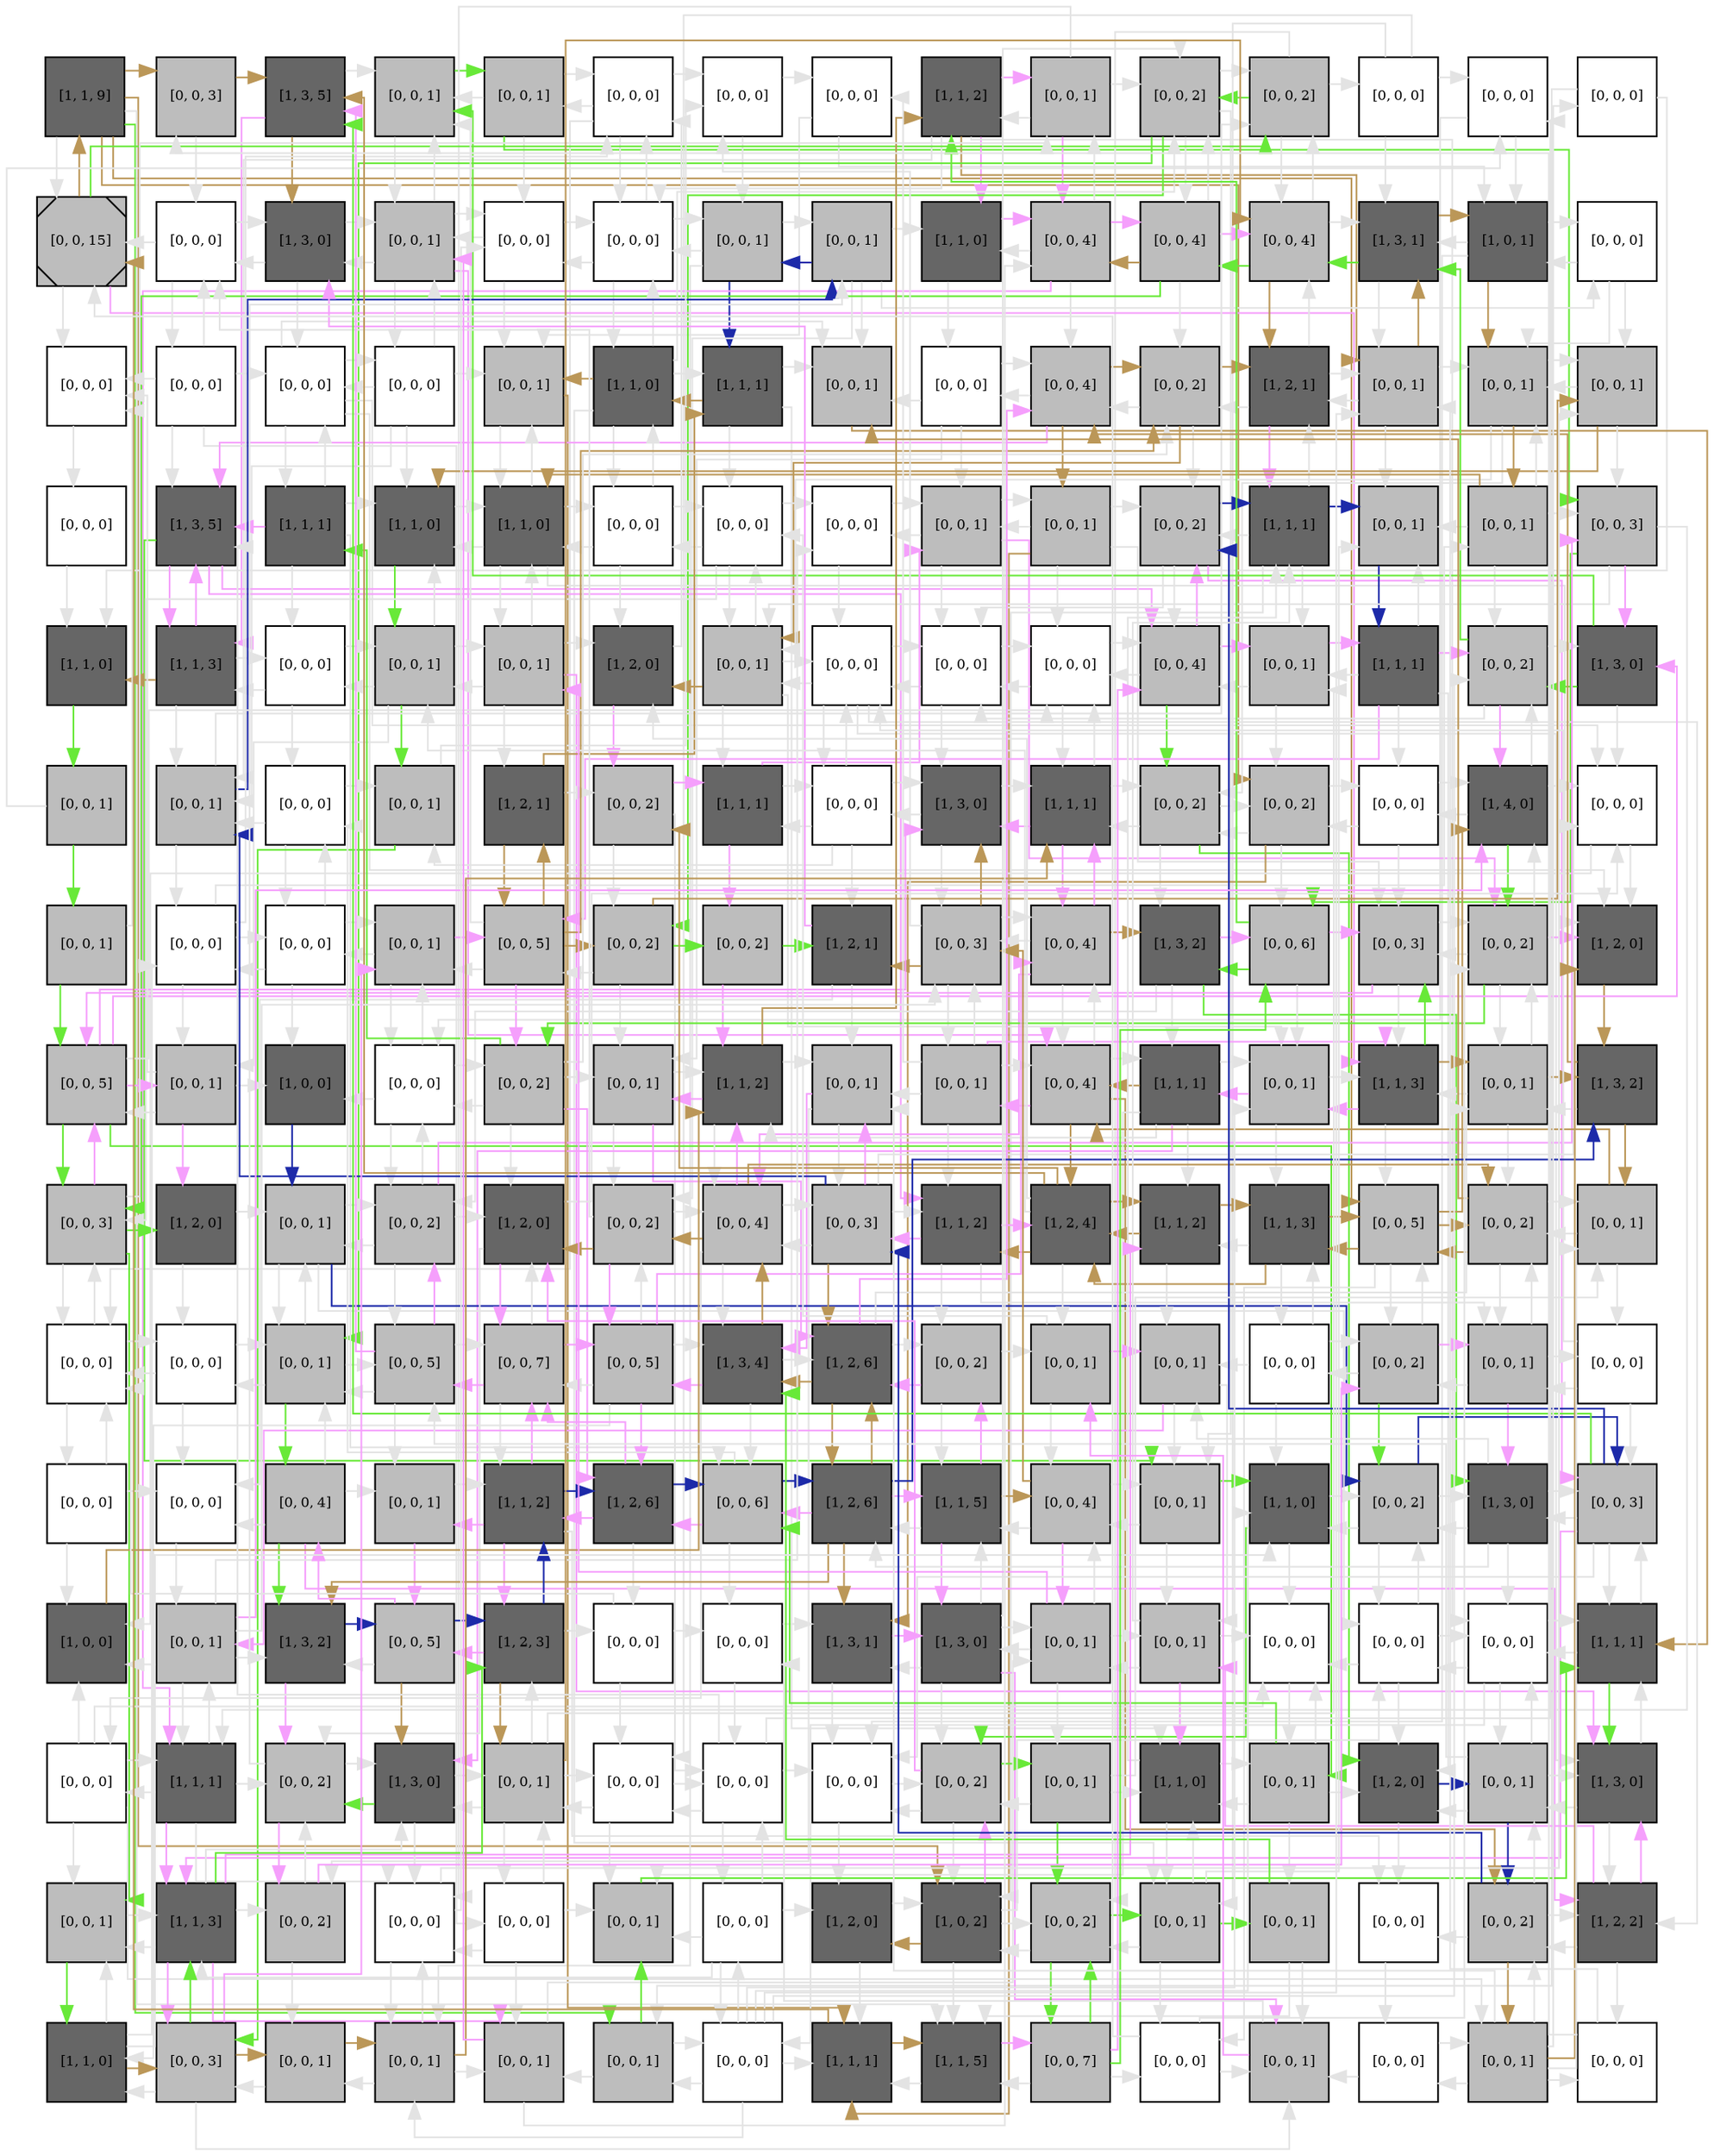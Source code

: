 digraph layout  {
rankdir=TB;
splines=ortho;
node [fixedsize=false, style=filled, width="0.6"];
edge [constraint=false];
0 [fillcolor="#666666", fontsize=8, label="[1, 1, 9]", shape=square, tooltip="name:  C3G ,\nin_degree: 1,\nout_degree: 7"];
1 [fillcolor="#bdbdbd", fontsize=8, label="[0, 0, 3]", shape=square, tooltip="name: None,\nin_degree: 2,\nout_degree: 2"];
2 [fillcolor="#666666", fontsize=8, label="[1, 3, 5]", shape=square, tooltip="name:  Maff ,\nin_degree: 4,\nout_degree: 3"];
3 [fillcolor="#bdbdbd", fontsize=8, label="[0, 0, 1]", shape=square, tooltip="name: None,\nin_degree: 5,\nout_degree: 2"];
4 [fillcolor="#bdbdbd", fontsize=8, label="[0, 0, 1]", shape=square, tooltip="name: None,\nin_degree: 2,\nout_degree: 4"];
5 [fillcolor="#FFFFFF", fontsize=8, label="[0, 0, 0]", shape=square, tooltip="name: None,\nin_degree: 4,\nout_degree: 4"];
6 [fillcolor="#FFFFFF", fontsize=8, label="[0, 0, 0]", shape=square, tooltip="name: None,\nin_degree: 3,\nout_degree: 2"];
7 [fillcolor="#FFFFFF", fontsize=8, label="[0, 0, 0]", shape=square, tooltip="name: None,\nin_degree: 2,\nout_degree: 2"];
8 [fillcolor="#666666", fontsize=8, label="[1, 1, 2]", shape=square, tooltip="name:  uPA/PLAT ,\nin_degree: 3,\nout_degree: 6"];
9 [fillcolor="#bdbdbd", fontsize=8, label="[0, 0, 1]", shape=square, tooltip="name: None,\nin_degree: 3,\nout_degree: 4"];
10 [fillcolor="#bdbdbd", fontsize=8, label="[0, 0, 2]", shape=square, tooltip="name: None,\nin_degree: 5,\nout_degree: 5"];
11 [fillcolor="#bdbdbd", fontsize=8, label="[0, 0, 2]", shape=square, tooltip="name: None,\nin_degree: 4,\nout_degree: 4"];
12 [fillcolor="#FFFFFF", fontsize=8, label="[0, 0, 0]", shape=square, tooltip="name: None,\nin_degree: 1,\nout_degree: 4"];
13 [fillcolor="#FFFFFF", fontsize=8, label="[0, 0, 0]", shape=square, tooltip="name: None,\nin_degree: 3,\nout_degree: 2"];
14 [fillcolor="#FFFFFF", fontsize=8, label="[0, 0, 0]", shape=square, tooltip="name: None,\nin_degree: 1,\nout_degree: 2"];
15 [fillcolor="#bdbdbd", fontsize=8, label="[0, 0, 15]", shape=Msquare, tooltip="name: None,\nin_degree: 4,\nout_degree: 4"];
16 [fillcolor="#FFFFFF", fontsize=8, label="[0, 0, 0]", shape=square, tooltip="name: None,\nin_degree: 4,\nout_degree: 3"];
17 [fillcolor="#666666", fontsize=8, label="[1, 3, 0]", shape=square, tooltip="name:  MYC ,\nin_degree: 4,\nout_degree: 3"];
18 [fillcolor="#bdbdbd", fontsize=8, label="[0, 0, 1]", shape=square, tooltip="name: None,\nin_degree: 5,\nout_degree: 5"];
19 [fillcolor="#FFFFFF", fontsize=8, label="[0, 0, 0]", shape=square, tooltip="name: None,\nin_degree: 4,\nout_degree: 3"];
20 [fillcolor="#FFFFFF", fontsize=8, label="[0, 0, 0]", shape=square, tooltip="name: None,\nin_degree: 5,\nout_degree: 4"];
21 [fillcolor="#bdbdbd", fontsize=8, label="[0, 0, 1]", shape=square, tooltip="name: None,\nin_degree: 3,\nout_degree: 4"];
22 [fillcolor="#bdbdbd", fontsize=8, label="[0, 0, 1]", shape=square, tooltip="name: None,\nin_degree: 3,\nout_degree: 5"];
23 [fillcolor="#666666", fontsize=8, label="[1, 1, 0]", shape=square, tooltip="name:  RSK ,\nin_degree: 3,\nout_degree: 2"];
24 [fillcolor="#bdbdbd", fontsize=8, label="[0, 0, 4]", shape=square, tooltip="name: None,\nin_degree: 4,\nout_degree: 5"];
25 [fillcolor="#bdbdbd", fontsize=8, label="[0, 0, 4]", shape=square, tooltip="name: None,\nin_degree: 3,\nout_degree: 5"];
26 [fillcolor="#bdbdbd", fontsize=8, label="[0, 0, 4]", shape=square, tooltip="name: None,\nin_degree: 5,\nout_degree: 4"];
27 [fillcolor="#666666", fontsize=8, label="[1, 3, 1]", shape=square, tooltip="name:  PLC ,\nin_degree: 5,\nout_degree: 3"];
28 [fillcolor="#666666", fontsize=8, label="[1, 0, 1]", shape=square, tooltip="name:  i/o ,\nin_degree: 4,\nout_degree: 4"];
29 [fillcolor="#FFFFFF", fontsize=8, label="[0, 0, 0]", shape=square, tooltip="name: None,\nin_degree: 2,\nout_degree: 3"];
30 [fillcolor="#FFFFFF", fontsize=8, label="[0, 0, 0]", shape=square, tooltip="name: None,\nin_degree: 4,\nout_degree: 1"];
31 [fillcolor="#FFFFFF", fontsize=8, label="[0, 0, 0]", shape=square, tooltip="name: None,\nin_degree: 1,\nout_degree: 5"];
32 [fillcolor="#FFFFFF", fontsize=8, label="[0, 0, 0]", shape=square, tooltip="name: None,\nin_degree: 4,\nout_degree: 5"];
33 [fillcolor="#FFFFFF", fontsize=8, label="[0, 0, 0]", shape=square, tooltip="name: None,\nin_degree: 2,\nout_degree: 5"];
34 [fillcolor="#bdbdbd", fontsize=8, label="[0, 0, 1]", shape=square, tooltip="name: None,\nin_degree: 5,\nout_degree: 2"];
35 [fillcolor="#666666", fontsize=8, label="[1, 1, 0]", shape=square, tooltip="name:  FRS2 ,\nin_degree: 3,\nout_degree: 6"];
36 [fillcolor="#666666", fontsize=8, label="[1, 1, 1]", shape=square, tooltip="name:  Dusp6 ,\nin_degree: 3,\nout_degree: 4"];
37 [fillcolor="#bdbdbd", fontsize=8, label="[0, 0, 1]", shape=square, tooltip="name: None,\nin_degree: 5,\nout_degree: 1"];
38 [fillcolor="#FFFFFF", fontsize=8, label="[0, 0, 0]", shape=square, tooltip="name: None,\nin_degree: 2,\nout_degree: 4"];
39 [fillcolor="#bdbdbd", fontsize=8, label="[0, 0, 4]", shape=square, tooltip="name: None,\nin_degree: 5,\nout_degree: 4"];
40 [fillcolor="#bdbdbd", fontsize=8, label="[0, 0, 2]", shape=square, tooltip="name: None,\nin_degree: 5,\nout_degree: 4"];
41 [fillcolor="#666666", fontsize=8, label="[1, 2, 1]", shape=square, tooltip="name:  BTG2 ,\nin_degree: 4,\nout_degree: 4"];
42 [fillcolor="#bdbdbd", fontsize=8, label="[0, 0, 1]", shape=square, tooltip="name: None,\nin_degree: 5,\nout_degree: 4"];
43 [fillcolor="#bdbdbd", fontsize=8, label="[0, 0, 1]", shape=square, tooltip="name: None,\nin_degree: 5,\nout_degree: 4"];
44 [fillcolor="#bdbdbd", fontsize=8, label="[0, 0, 1]", shape=square, tooltip="name: None,\nin_degree: 4,\nout_degree: 3"];
45 [fillcolor="#FFFFFF", fontsize=8, label="[0, 0, 0]", shape=square, tooltip="name: None,\nin_degree: 1,\nout_degree: 1"];
46 [fillcolor="#666666", fontsize=8, label="[1, 3, 5]", shape=square, tooltip="name:  JUNB ,\nin_degree: 5,\nout_degree: 4"];
47 [fillcolor="#666666", fontsize=8, label="[1, 1, 1]", shape=square, tooltip="name:  Npy ,\nin_degree: 2,\nout_degree: 5"];
48 [fillcolor="#666666", fontsize=8, label="[1, 1, 0]", shape=square, tooltip="name:  PI3K ,\nin_degree: 5,\nout_degree: 2"];
49 [fillcolor="#666666", fontsize=8, label="[1, 1, 0]", shape=square, tooltip="name:  DAG ,\nin_degree: 5,\nout_degree: 5"];
50 [fillcolor="#FFFFFF", fontsize=8, label="[0, 0, 0]", shape=square, tooltip="name: None,\nin_degree: 3,\nout_degree: 4"];
51 [fillcolor="#FFFFFF", fontsize=8, label="[0, 0, 0]", shape=square, tooltip="name: None,\nin_degree: 4,\nout_degree: 4"];
52 [fillcolor="#FFFFFF", fontsize=8, label="[0, 0, 0]", shape=square, tooltip="name: None,\nin_degree: 3,\nout_degree: 2"];
53 [fillcolor="#bdbdbd", fontsize=8, label="[0, 0, 1]", shape=square, tooltip="name: None,\nin_degree: 4,\nout_degree: 4"];
54 [fillcolor="#bdbdbd", fontsize=8, label="[0, 0, 1]", shape=square, tooltip="name: None,\nin_degree: 2,\nout_degree: 5"];
55 [fillcolor="#bdbdbd", fontsize=8, label="[0, 0, 2]", shape=square, tooltip="name: None,\nin_degree: 5,\nout_degree: 4"];
56 [fillcolor="#666666", fontsize=8, label="[1, 1, 1]", shape=square, tooltip="name:  SRF ,\nin_degree: 4,\nout_degree: 5"];
57 [fillcolor="#bdbdbd", fontsize=8, label="[0, 0, 1]", shape=square, tooltip="name: None,\nin_degree: 5,\nout_degree: 1"];
58 [fillcolor="#bdbdbd", fontsize=8, label="[0, 0, 1]", shape=square, tooltip="name: None,\nin_degree: 2,\nout_degree: 5"];
59 [fillcolor="#bdbdbd", fontsize=8, label="[0, 0, 3]", shape=square, tooltip="name: None,\nin_degree: 4,\nout_degree: 4"];
60 [fillcolor="#666666", fontsize=8, label="[1, 1, 0]", shape=square, tooltip="name:  Mmp3/10 ,\nin_degree: 3,\nout_degree: 1"];
61 [fillcolor="#666666", fontsize=8, label="[1, 1, 3]", shape=square, tooltip="name:  MKK6 ,\nin_degree: 3,\nout_degree: 4"];
62 [fillcolor="#FFFFFF", fontsize=8, label="[0, 0, 0]", shape=square, tooltip="name: None,\nin_degree: 3,\nout_degree: 3"];
63 [fillcolor="#bdbdbd", fontsize=8, label="[0, 0, 1]", shape=square, tooltip="name: None,\nin_degree: 4,\nout_degree: 5"];
64 [fillcolor="#bdbdbd", fontsize=8, label="[0, 0, 1]", shape=square, tooltip="name: None,\nin_degree: 3,\nout_degree: 5"];
65 [fillcolor="#666666", fontsize=8, label="[1, 2, 0]", shape=square, tooltip="name:  RAF ,\nin_degree: 4,\nout_degree: 2"];
66 [fillcolor="#bdbdbd", fontsize=8, label="[0, 0, 1]", shape=square, tooltip="name: None,\nin_degree: 5,\nout_degree: 5"];
67 [fillcolor="#FFFFFF", fontsize=8, label="[0, 0, 0]", shape=square, tooltip="name: None,\nin_degree: 5,\nout_degree: 5"];
68 [fillcolor="#FFFFFF", fontsize=8, label="[0, 0, 0]", shape=square, tooltip="name: None,\nin_degree: 5,\nout_degree: 3"];
69 [fillcolor="#FFFFFF", fontsize=8, label="[0, 0, 0]", shape=square, tooltip="name: None,\nin_degree: 5,\nout_degree: 3"];
70 [fillcolor="#bdbdbd", fontsize=8, label="[0, 0, 4]", shape=square, tooltip="name: None,\nin_degree: 5,\nout_degree: 4"];
71 [fillcolor="#bdbdbd", fontsize=8, label="[0, 0, 1]", shape=square, tooltip="name: None,\nin_degree: 4,\nout_degree: 3"];
72 [fillcolor="#666666", fontsize=8, label="[1, 1, 1]", shape=square, tooltip="name:  TrkA ,\nin_degree: 2,\nout_degree: 6"];
73 [fillcolor="#bdbdbd", fontsize=8, label="[0, 0, 2]", shape=square, tooltip="name: None,\nin_degree: 5,\nout_degree: 4"];
74 [fillcolor="#666666", fontsize=8, label="[1, 3, 0]", shape=square, tooltip="name:  CREB ,\nin_degree: 3,\nout_degree: 3"];
75 [fillcolor="#bdbdbd", fontsize=8, label="[0, 0, 1]", shape=square, tooltip="name: None,\nin_degree: 1,\nout_degree: 2"];
76 [fillcolor="#bdbdbd", fontsize=8, label="[0, 0, 1]", shape=square, tooltip="name: None,\nin_degree: 5,\nout_degree: 3"];
77 [fillcolor="#FFFFFF", fontsize=8, label="[0, 0, 0]", shape=square, tooltip="name: None,\nin_degree: 3,\nout_degree: 3"];
78 [fillcolor="#bdbdbd", fontsize=8, label="[0, 0, 1]", shape=square, tooltip="name: None,\nin_degree: 3,\nout_degree: 2"];
79 [fillcolor="#666666", fontsize=8, label="[1, 2, 1]", shape=square, tooltip="name:  PKC ,\nin_degree: 2,\nout_degree: 3"];
80 [fillcolor="#bdbdbd", fontsize=8, label="[0, 0, 2]", shape=square, tooltip="name: None,\nin_degree: 3,\nout_degree: 3"];
81 [fillcolor="#666666", fontsize=8, label="[1, 1, 1]", shape=square, tooltip="name:  MKK7 ,\nin_degree: 3,\nout_degree: 3"];
82 [fillcolor="#FFFFFF", fontsize=8, label="[0, 0, 0]", shape=square, tooltip="name: None,\nin_degree: 3,\nout_degree: 5"];
83 [fillcolor="#666666", fontsize=8, label="[1, 3, 0]", shape=square, tooltip="name:  KLF2 ,\nin_degree: 5,\nout_degree: 3"];
84 [fillcolor="#666666", fontsize=8, label="[1, 1, 1]", shape=square, tooltip="name:  Itga1 ,\nin_degree: 5,\nout_degree: 4"];
85 [fillcolor="#bdbdbd", fontsize=8, label="[0, 0, 2]", shape=square, tooltip="name: None,\nin_degree: 4,\nout_degree: 4"];
86 [fillcolor="#bdbdbd", fontsize=8, label="[0, 0, 2]", shape=square, tooltip="name: None,\nin_degree: 4,\nout_degree: 4"];
87 [fillcolor="#FFFFFF", fontsize=8, label="[0, 0, 0]", shape=square, tooltip="name: None,\nin_degree: 3,\nout_degree: 3"];
88 [fillcolor="#666666", fontsize=8, label="[1, 4, 0]", shape=square, tooltip="name:  AP1 ,\nin_degree: 5,\nout_degree: 4"];
89 [fillcolor="#FFFFFF", fontsize=8, label="[0, 0, 0]", shape=square, tooltip="name: None,\nin_degree: 5,\nout_degree: 2"];
90 [fillcolor="#bdbdbd", fontsize=8, label="[0, 0, 1]", shape=square, tooltip="name: None,\nin_degree: 1,\nout_degree: 2"];
91 [fillcolor="#FFFFFF", fontsize=8, label="[0, 0, 0]", shape=square, tooltip="name: None,\nin_degree: 3,\nout_degree: 4"];
92 [fillcolor="#FFFFFF", fontsize=8, label="[0, 0, 0]", shape=square, tooltip="name: None,\nin_degree: 3,\nout_degree: 4"];
93 [fillcolor="#bdbdbd", fontsize=8, label="[0, 0, 1]", shape=square, tooltip="name: None,\nin_degree: 4,\nout_degree: 3"];
94 [fillcolor="#bdbdbd", fontsize=8, label="[0, 0, 5]", shape=square, tooltip="name: None,\nin_degree: 4,\nout_degree: 6"];
95 [fillcolor="#bdbdbd", fontsize=8, label="[0, 0, 2]", shape=square, tooltip="name: None,\nin_degree: 3,\nout_degree: 4"];
96 [fillcolor="#bdbdbd", fontsize=8, label="[0, 0, 2]", shape=square, tooltip="name: None,\nin_degree: 2,\nout_degree: 2"];
97 [fillcolor="#666666", fontsize=8, label="[1, 2, 1]", shape=square, tooltip="name:  Stat3 ,\nin_degree: 3,\nout_degree: 3"];
98 [fillcolor="#bdbdbd", fontsize=8, label="[0, 0, 3]", shape=square, tooltip="name: None,\nin_degree: 5,\nout_degree: 5"];
99 [fillcolor="#bdbdbd", fontsize=8, label="[0, 0, 4]", shape=square, tooltip="name: None,\nin_degree: 4,\nout_degree: 5"];
100 [fillcolor="#666666", fontsize=8, label="[1, 3, 2]", shape=square, tooltip="name:  Egr1 ,\nin_degree: 3,\nout_degree: 4"];
101 [fillcolor="#bdbdbd", fontsize=8, label="[0, 0, 6]", shape=square, tooltip="name: None,\nin_degree: 4,\nout_degree: 4"];
102 [fillcolor="#bdbdbd", fontsize=8, label="[0, 0, 3]", shape=square, tooltip="name: None,\nin_degree: 5,\nout_degree: 3"];
103 [fillcolor="#bdbdbd", fontsize=8, label="[0, 0, 2]", shape=square, tooltip="name: None,\nin_degree: 5,\nout_degree: 5"];
104 [fillcolor="#666666", fontsize=8, label="[1, 2, 0]", shape=square, tooltip="name:  MEK ,\nin_degree: 5,\nout_degree: 1"];
105 [fillcolor="#bdbdbd", fontsize=8, label="[0, 0, 5]", shape=square, tooltip="name: None,\nin_degree: 4,\nout_degree: 6"];
106 [fillcolor="#bdbdbd", fontsize=8, label="[0, 0, 1]", shape=square, tooltip="name: None,\nin_degree: 3,\nout_degree: 4"];
107 [fillcolor="#666666", fontsize=8, label="[1, 0, 0]", shape=square, tooltip="name:  NGF ,\nin_degree: 3,\nout_degree: 1"];
108 [fillcolor="#FFFFFF", fontsize=8, label="[0, 0, 0]", shape=square, tooltip="name: None,\nin_degree: 4,\nout_degree: 4"];
109 [fillcolor="#bdbdbd", fontsize=8, label="[0, 0, 2]", shape=square, tooltip="name: None,\nin_degree: 3,\nout_degree: 6"];
110 [fillcolor="#bdbdbd", fontsize=8, label="[0, 0, 1]", shape=square, tooltip="name: None,\nin_degree: 4,\nout_degree: 3"];
111 [fillcolor="#666666", fontsize=8, label="[1, 1, 2]", shape=square, tooltip="name:  Mapk3k ,\nin_degree: 5,\nout_degree: 4"];
112 [fillcolor="#bdbdbd", fontsize=8, label="[0, 0, 1]", shape=square, tooltip="name: None,\nin_degree: 5,\nout_degree: 3"];
113 [fillcolor="#bdbdbd", fontsize=8, label="[0, 0, 1]", shape=square, tooltip="name: None,\nin_degree: 2,\nout_degree: 6"];
114 [fillcolor="#bdbdbd", fontsize=8, label="[0, 0, 4]", shape=square, tooltip="name: None,\nin_degree: 5,\nout_degree: 5"];
115 [fillcolor="#666666", fontsize=8, label="[1, 1, 1]", shape=square, tooltip="name:  MEKK1 ,\nin_degree: 3,\nout_degree: 6"];
116 [fillcolor="#bdbdbd", fontsize=8, label="[0, 0, 1]", shape=square, tooltip="name: None,\nin_degree: 5,\nout_degree: 3"];
117 [fillcolor="#666666", fontsize=8, label="[1, 1, 3]", shape=square, tooltip="name:  RAC1 ,\nin_degree: 5,\nout_degree: 4"];
118 [fillcolor="#bdbdbd", fontsize=8, label="[0, 0, 1]", shape=square, tooltip="name: None,\nin_degree: 4,\nout_degree: 4"];
119 [fillcolor="#666666", fontsize=8, label="[1, 3, 2]", shape=square, tooltip="name:  KLF5 ,\nin_degree: 3,\nout_degree: 3"];
120 [fillcolor="#bdbdbd", fontsize=8, label="[0, 0, 3]", shape=square, tooltip="name: None,\nin_degree: 4,\nout_degree: 5"];
121 [fillcolor="#666666", fontsize=8, label="[1, 2, 0]", shape=square, tooltip="name:  ARC ,\nin_degree: 2,\nout_degree: 2"];
122 [fillcolor="#bdbdbd", fontsize=8, label="[0, 0, 1]", shape=square, tooltip="name: None,\nin_degree: 4,\nout_degree: 4"];
123 [fillcolor="#bdbdbd", fontsize=8, label="[0, 0, 2]", shape=square, tooltip="name: None,\nin_degree: 4,\nout_degree: 5"];
124 [fillcolor="#666666", fontsize=8, label="[1, 2, 0]", shape=square, tooltip="name:  MSK1/2 ,\nin_degree: 5,\nout_degree: 3"];
125 [fillcolor="#bdbdbd", fontsize=8, label="[0, 0, 2]", shape=square, tooltip="name: None,\nin_degree: 4,\nout_degree: 4"];
126 [fillcolor="#bdbdbd", fontsize=8, label="[0, 0, 4]", shape=square, tooltip="name: None,\nin_degree: 5,\nout_degree: 6"];
127 [fillcolor="#bdbdbd", fontsize=8, label="[0, 0, 3]", shape=square, tooltip="name: None,\nin_degree: 4,\nout_degree: 6"];
128 [fillcolor="#666666", fontsize=8, label="[1, 1, 2]", shape=square, tooltip="name:  RAP1 ,\nin_degree: 4,\nout_degree: 4"];
129 [fillcolor="#666666", fontsize=8, label="[1, 2, 4]", shape=square, tooltip="name:  JUND ,\nin_degree: 4,\nout_degree: 7"];
130 [fillcolor="#666666", fontsize=8, label="[1, 1, 2]", shape=square, tooltip="name:  Plasmin ,\nin_degree: 4,\nout_degree: 3"];
131 [fillcolor="#666666", fontsize=8, label="[1, 1, 3]", shape=square, tooltip="name:  NPYY1 ,\nin_degree: 4,\nout_degree: 4"];
132 [fillcolor="#bdbdbd", fontsize=8, label="[0, 0, 5]", shape=square, tooltip="name: None,\nin_degree: 5,\nout_degree: 5"];
133 [fillcolor="#bdbdbd", fontsize=8, label="[0, 0, 2]", shape=square, tooltip="name: None,\nin_degree: 5,\nout_degree: 4"];
134 [fillcolor="#bdbdbd", fontsize=8, label="[0, 0, 1]", shape=square, tooltip="name: None,\nin_degree: 4,\nout_degree: 3"];
135 [fillcolor="#FFFFFF", fontsize=8, label="[0, 0, 0]", shape=square, tooltip="name: None,\nin_degree: 5,\nout_degree: 3"];
136 [fillcolor="#FFFFFF", fontsize=8, label="[0, 0, 0]", shape=square, tooltip="name: None,\nin_degree: 3,\nout_degree: 3"];
137 [fillcolor="#bdbdbd", fontsize=8, label="[0, 0, 1]", shape=square, tooltip="name: None,\nin_degree: 5,\nout_degree: 4"];
138 [fillcolor="#bdbdbd", fontsize=8, label="[0, 0, 5]", shape=square, tooltip="name: None,\nin_degree: 4,\nout_degree: 5"];
139 [fillcolor="#bdbdbd", fontsize=8, label="[0, 0, 7]", shape=square, tooltip="name: None,\nin_degree: 5,\nout_degree: 4"];
140 [fillcolor="#bdbdbd", fontsize=8, label="[0, 0, 5]", shape=square, tooltip="name: None,\nin_degree: 3,\nout_degree: 6"];
141 [fillcolor="#666666", fontsize=8, label="[1, 3, 4]", shape=square, tooltip="name:  FOS ,\nin_degree: 5,\nout_degree: 4"];
142 [fillcolor="#666666", fontsize=8, label="[1, 2, 6]", shape=square, tooltip="name:  P38 ,\nin_degree: 5,\nout_degree: 5"];
143 [fillcolor="#bdbdbd", fontsize=8, label="[0, 0, 2]", shape=square, tooltip="name: None,\nin_degree: 3,\nout_degree: 3"];
144 [fillcolor="#bdbdbd", fontsize=8, label="[0, 0, 1]", shape=square, tooltip="name: None,\nin_degree: 3,\nout_degree: 3"];
145 [fillcolor="#bdbdbd", fontsize=8, label="[0, 0, 1]", shape=square, tooltip="name: None,\nin_degree: 4,\nout_degree: 3"];
146 [fillcolor="#FFFFFF", fontsize=8, label="[0, 0, 0]", shape=square, tooltip="name: None,\nin_degree: 2,\nout_degree: 4"];
147 [fillcolor="#bdbdbd", fontsize=8, label="[0, 0, 2]", shape=square, tooltip="name: None,\nin_degree: 4,\nout_degree: 4"];
148 [fillcolor="#bdbdbd", fontsize=8, label="[0, 0, 1]", shape=square, tooltip="name: None,\nin_degree: 4,\nout_degree: 4"];
149 [fillcolor="#FFFFFF", fontsize=8, label="[0, 0, 0]", shape=square, tooltip="name: None,\nin_degree: 2,\nout_degree: 3"];
150 [fillcolor="#FFFFFF", fontsize=8, label="[0, 0, 0]", shape=square, tooltip="name: None,\nin_degree: 1,\nout_degree: 3"];
151 [fillcolor="#FFFFFF", fontsize=8, label="[0, 0, 0]", shape=square, tooltip="name: None,\nin_degree: 4,\nout_degree: 1"];
152 [fillcolor="#bdbdbd", fontsize=8, label="[0, 0, 4]", shape=square, tooltip="name: None,\nin_degree: 2,\nout_degree: 5"];
153 [fillcolor="#bdbdbd", fontsize=8, label="[0, 0, 1]", shape=square, tooltip="name: None,\nin_degree: 3,\nout_degree: 2"];
154 [fillcolor="#666666", fontsize=8, label="[1, 1, 2]", shape=square, tooltip="name:  AKT ,\nin_degree: 4,\nout_degree: 5"];
155 [fillcolor="#666666", fontsize=8, label="[1, 2, 6]", shape=square, tooltip="name:  FAK ,\nin_degree: 4,\nout_degree: 4"];
156 [fillcolor="#bdbdbd", fontsize=8, label="[0, 0, 6]", shape=square, tooltip="name: None,\nin_degree: 5,\nout_degree: 4"];
157 [fillcolor="#666666", fontsize=8, label="[1, 2, 6]", shape=square, tooltip="name:  JNK ,\nin_degree: 4,\nout_degree: 6"];
158 [fillcolor="#666666", fontsize=8, label="[1, 1, 5]", shape=square, tooltip="name:  MEKK4 ,\nin_degree: 4,\nout_degree: 4"];
159 [fillcolor="#bdbdbd", fontsize=8, label="[0, 0, 4]", shape=square, tooltip="name: None,\nin_degree: 4,\nout_degree: 4"];
160 [fillcolor="#bdbdbd", fontsize=8, label="[0, 0, 1]", shape=square, tooltip="name: None,\nin_degree: 4,\nout_degree: 3"];
161 [fillcolor="#666666", fontsize=8, label="[1, 1, 0]", shape=square, tooltip="name:  uPAR ,\nin_degree: 5,\nout_degree: 3"];
162 [fillcolor="#bdbdbd", fontsize=8, label="[0, 0, 2]", shape=square, tooltip="name: None,\nin_degree: 5,\nout_degree: 4"];
163 [fillcolor="#666666", fontsize=8, label="[1, 3, 0]", shape=square, tooltip="name:  CITED2 ,\nin_degree: 4,\nout_degree: 5"];
164 [fillcolor="#bdbdbd", fontsize=8, label="[0, 0, 3]", shape=square, tooltip="name: None,\nin_degree: 5,\nout_degree: 6"];
165 [fillcolor="#666666", fontsize=8, label="[1, 0, 0]", shape=square, tooltip="name:  G ,\nin_degree: 4,\nout_degree: 1"];
166 [fillcolor="#bdbdbd", fontsize=8, label="[0, 0, 1]", shape=square, tooltip="name: None,\nin_degree: 3,\nout_degree: 6"];
167 [fillcolor="#666666", fontsize=8, label="[1, 3, 2]", shape=square, tooltip="name:  P53 ,\nin_degree: 4,\nout_degree: 2"];
168 [fillcolor="#bdbdbd", fontsize=8, label="[0, 0, 5]", shape=square, tooltip="name: None,\nin_degree: 3,\nout_degree: 4"];
169 [fillcolor="#666666", fontsize=8, label="[1, 2, 3]", shape=square, tooltip="name:  SHC ,\nin_degree: 4,\nout_degree: 4"];
170 [fillcolor="#FFFFFF", fontsize=8, label="[0, 0, 0]", shape=square, tooltip="name: None,\nin_degree: 2,\nout_degree: 3"];
171 [fillcolor="#FFFFFF", fontsize=8, label="[0, 0, 0]", shape=square, tooltip="name: None,\nin_degree: 3,\nout_degree: 2"];
172 [fillcolor="#666666", fontsize=8, label="[1, 3, 1]", shape=square, tooltip="name:  KLF4 ,\nin_degree: 4,\nout_degree: 2"];
173 [fillcolor="#666666", fontsize=8, label="[1, 3, 0]", shape=square, tooltip="name:  Fosl1 ,\nin_degree: 3,\nout_degree: 6"];
174 [fillcolor="#bdbdbd", fontsize=8, label="[0, 0, 1]", shape=square, tooltip="name: None,\nin_degree: 4,\nout_degree: 5"];
175 [fillcolor="#bdbdbd", fontsize=8, label="[0, 0, 1]", shape=square, tooltip="name: None,\nin_degree: 4,\nout_degree: 4"];
176 [fillcolor="#FFFFFF", fontsize=8, label="[0, 0, 0]", shape=square, tooltip="name: None,\nin_degree: 5,\nout_degree: 1"];
177 [fillcolor="#FFFFFF", fontsize=8, label="[0, 0, 0]", shape=square, tooltip="name: None,\nin_degree: 4,\nout_degree: 4"];
178 [fillcolor="#FFFFFF", fontsize=8, label="[0, 0, 0]", shape=square, tooltip="name: None,\nin_degree: 5,\nout_degree: 4"];
179 [fillcolor="#666666", fontsize=8, label="[1, 1, 1]", shape=square, tooltip="name:  G(i/o) ,\nin_degree: 5,\nout_degree: 3"];
180 [fillcolor="#FFFFFF", fontsize=8, label="[0, 0, 0]", shape=square, tooltip="name: None,\nin_degree: 2,\nout_degree: 5"];
181 [fillcolor="#666666", fontsize=8, label="[1, 1, 1]", shape=square, tooltip="name:  Ca2+ ,\nin_degree: 4,\nout_degree: 5"];
182 [fillcolor="#bdbdbd", fontsize=8, label="[0, 0, 2]", shape=square, tooltip="name: None,\nin_degree: 5,\nout_degree: 3"];
183 [fillcolor="#666666", fontsize=8, label="[1, 3, 0]", shape=square, tooltip="name:  ATF2 ,\nin_degree: 5,\nout_degree: 3"];
184 [fillcolor="#bdbdbd", fontsize=8, label="[0, 0, 1]", shape=square, tooltip="name: None,\nin_degree: 4,\nout_degree: 6"];
185 [fillcolor="#FFFFFF", fontsize=8, label="[0, 0, 0]", shape=square, tooltip="name: None,\nin_degree: 4,\nout_degree: 3"];
186 [fillcolor="#FFFFFF", fontsize=8, label="[0, 0, 0]", shape=square, tooltip="name: None,\nin_degree: 4,\nout_degree: 5"];
187 [fillcolor="#FFFFFF", fontsize=8, label="[0, 0, 0]", shape=square, tooltip="name: None,\nin_degree: 5,\nout_degree: 2"];
188 [fillcolor="#bdbdbd", fontsize=8, label="[0, 0, 2]", shape=square, tooltip="name: None,\nin_degree: 5,\nout_degree: 4"];
189 [fillcolor="#bdbdbd", fontsize=8, label="[0, 0, 1]", shape=square, tooltip="name: None,\nin_degree: 2,\nout_degree: 4"];
190 [fillcolor="#666666", fontsize=8, label="[1, 1, 0]", shape=square, tooltip="name:  GRB2 ,\nin_degree: 5,\nout_degree: 3"];
191 [fillcolor="#bdbdbd", fontsize=8, label="[0, 0, 1]", shape=square, tooltip="name: None,\nin_degree: 3,\nout_degree: 5"];
192 [fillcolor="#666666", fontsize=8, label="[1, 2, 0]", shape=square, tooltip="name:  ETS1 ,\nin_degree: 5,\nout_degree: 2"];
193 [fillcolor="#bdbdbd", fontsize=8, label="[0, 0, 1]", shape=square, tooltip="name: None,\nin_degree: 4,\nout_degree: 5"];
194 [fillcolor="#666666", fontsize=8, label="[1, 3, 0]", shape=square, tooltip="name:  KLF10 ,\nin_degree: 5,\nout_degree: 3"];
195 [fillcolor="#bdbdbd", fontsize=8, label="[0, 0, 1]", shape=square, tooltip="name: None,\nin_degree: 4,\nout_degree: 2"];
196 [fillcolor="#666666", fontsize=8, label="[1, 1, 3]", shape=square, tooltip="name:  RAS ,\nin_degree: 5,\nout_degree: 7"];
197 [fillcolor="#bdbdbd", fontsize=8, label="[0, 0, 2]", shape=square, tooltip="name: None,\nin_degree: 3,\nout_degree: 3"];
198 [fillcolor="#FFFFFF", fontsize=8, label="[0, 0, 0]", shape=square, tooltip="name: None,\nin_degree: 5,\nout_degree: 3"];
199 [fillcolor="#FFFFFF", fontsize=8, label="[0, 0, 0]", shape=square, tooltip="name: None,\nin_degree: 2,\nout_degree: 4"];
200 [fillcolor="#bdbdbd", fontsize=8, label="[0, 0, 1]", shape=square, tooltip="name: None,\nin_degree: 5,\nout_degree: 1"];
201 [fillcolor="#FFFFFF", fontsize=8, label="[0, 0, 0]", shape=square, tooltip="name: None,\nin_degree: 2,\nout_degree: 5"];
202 [fillcolor="#666666", fontsize=8, label="[1, 2, 0]", shape=square, tooltip="name:  ZFP36 ,\nin_degree: 3,\nout_degree: 2"];
203 [fillcolor="#666666", fontsize=8, label="[1, 0, 2]", shape=square, tooltip="name: NGF,\nin_degree: 5,\nout_degree: 5"];
204 [fillcolor="#bdbdbd", fontsize=8, label="[0, 0, 2]", shape=square, tooltip="name: None,\nin_degree: 5,\nout_degree: 3"];
205 [fillcolor="#bdbdbd", fontsize=8, label="[0, 0, 1]", shape=square, tooltip="name: None,\nin_degree: 4,\nout_degree: 5"];
206 [fillcolor="#bdbdbd", fontsize=8, label="[0, 0, 1]", shape=square, tooltip="name: None,\nin_degree: 2,\nout_degree: 3"];
207 [fillcolor="#FFFFFF", fontsize=8, label="[0, 0, 0]", shape=square, tooltip="name: None,\nin_degree: 3,\nout_degree: 1"];
208 [fillcolor="#bdbdbd", fontsize=8, label="[0, 0, 2]", shape=square, tooltip="name: None,\nin_degree: 4,\nout_degree: 5"];
209 [fillcolor="#666666", fontsize=8, label="[1, 2, 2]", shape=square, tooltip="name:  KLF6 ,\nin_degree: 4,\nout_degree: 4"];
210 [fillcolor="#666666", fontsize=8, label="[1, 1, 0]", shape=square, tooltip="name:  ECM ,\nin_degree: 3,\nout_degree: 4"];
211 [fillcolor="#bdbdbd", fontsize=8, label="[0, 0, 3]", shape=square, tooltip="name: None,\nin_degree: 4,\nout_degree: 5"];
212 [fillcolor="#bdbdbd", fontsize=8, label="[0, 0, 1]", shape=square, tooltip="name: None,\nin_degree: 3,\nout_degree: 2"];
213 [fillcolor="#bdbdbd", fontsize=8, label="[0, 0, 1]", shape=square, tooltip="name: None,\nin_degree: 4,\nout_degree: 4"];
214 [fillcolor="#bdbdbd", fontsize=8, label="[0, 0, 1]", shape=square, tooltip="name: None,\nin_degree: 4,\nout_degree: 3"];
215 [fillcolor="#bdbdbd", fontsize=8, label="[0, 0, 1]", shape=square, tooltip="name: None,\nin_degree: 3,\nout_degree: 3"];
216 [fillcolor="#FFFFFF", fontsize=8, label="[0, 0, 0]", shape=square, tooltip="name: None,\nin_degree: 3,\nout_degree: 8"];
217 [fillcolor="#666666", fontsize=8, label="[1, 1, 1]", shape=square, tooltip="name:  ERK ,\nin_degree: 5,\nout_degree: 2"];
218 [fillcolor="#666666", fontsize=8, label="[1, 1, 5]", shape=square, tooltip="name:  SOS ,\nin_degree: 5,\nout_degree: 2"];
219 [fillcolor="#bdbdbd", fontsize=8, label="[0, 0, 7]", shape=square, tooltip="name: None,\nin_degree: 2,\nout_degree: 5"];
220 [fillcolor="#FFFFFF", fontsize=8, label="[0, 0, 0]", shape=square, tooltip="name: None,\nin_degree: 3,\nout_degree: 3"];
221 [fillcolor="#bdbdbd", fontsize=8, label="[0, 0, 1]", shape=square, tooltip="name: None,\nin_degree: 5,\nout_degree: 2"];
222 [fillcolor="#FFFFFF", fontsize=8, label="[0, 0, 0]", shape=square, tooltip="name: None,\nin_degree: 2,\nout_degree: 2"];
223 [fillcolor="#bdbdbd", fontsize=8, label="[0, 0, 1]", shape=square, tooltip="name: None,\nin_degree: 3,\nout_degree: 7"];
224 [fillcolor="#FFFFFF", fontsize=8, label="[0, 0, 0]", shape=square, tooltip="name: None,\nin_degree: 2,\nout_degree: 2"];
0 -> 1  [color="#BB9758", style="penwidth(0.1)", tooltip="217( ERK ) to 2( Maff )", weight=1];
0 -> 15  [color=grey89, style="penwidth(0.1)", tooltip=" ", weight=1];
0 -> 215  [color="#68E938", style="penwidth(0.1)", tooltip="217( ERK ) to 194( KLF10 )", weight=1];
0 -> 86  [color="#BB9758", style="penwidth(0.1)", tooltip="217( ERK ) to 172( KLF4 )", weight=1];
0 -> 132  [color="#BB9758", style="penwidth(0.1)", tooltip="0( C3G ) to 128( RAP1 )", weight=1];
0 -> 218  [color=grey89, style="penwidth(0.1)", tooltip=" ", weight=1];
0 -> 203  [color="#BB9758", style="penwidth(0.1)", tooltip="217( ERK ) to 202( ZFP36 )", weight=1];
1 -> 2  [color="#BB9758", style="penwidth(0.1)", tooltip="217( ERK ) to 2( Maff )", weight=1];
1 -> 16  [color=grey89, style="penwidth(0.1)", tooltip=" ", weight=1];
2 -> 3  [color=grey89, style="penwidth(0.1)", tooltip=" ", weight=1];
2 -> 17  [color="#BB9758", style="penwidth(0.1)", tooltip="154( AKT ) to 17( MYC )", weight=1];
2 -> 61  [color="#F59FFC", style="penwidth(0.1)", tooltip="154( AKT ) to 46( JUNB )", weight=1];
3 -> 4  [color="#68E938", style="penwidth(0.1)", tooltip="74( CREB ) to 163( CITED2 )", weight=1];
3 -> 18  [color=grey89, style="penwidth(0.1)", tooltip=" ", weight=1];
4 -> 3  [color=grey89, style="penwidth(0.1)", tooltip=" ", weight=1];
4 -> 5  [color=grey89, style="penwidth(0.1)", tooltip=" ", weight=1];
4 -> 19  [color=grey89, style="penwidth(0.1)", tooltip=" ", weight=1];
4 -> 59  [color="#68E938", style="penwidth(0.1)", tooltip="74( CREB ) to 163( CITED2 )", weight=1];
5 -> 4  [color=grey89, style="penwidth(0.1)", tooltip=" ", weight=1];
5 -> 6  [color=grey89, style="penwidth(0.1)", tooltip=" ", weight=1];
5 -> 20  [color=grey89, style="penwidth(0.1)", tooltip=" ", weight=1];
5 -> 135  [color=grey89, style="penwidth(0.1)", tooltip=" ", weight=1];
6 -> 7  [color=grey89, style="penwidth(0.1)", tooltip=" ", weight=1];
6 -> 21  [color=grey89, style="penwidth(0.1)", tooltip=" ", weight=1];
7 -> 34  [color=grey89, style="penwidth(0.1)", tooltip=" ", weight=1];
7 -> 28  [color=grey89, style="penwidth(0.1)", tooltip=" ", weight=1];
8 -> 9  [color="#F59FFC", style="penwidth(0.1)", tooltip="8( uPA/PLAT ) to 130( Plasmin )", weight=1];
8 -> 23  [color="#F59FFC", style="penwidth(0.1)", tooltip="217( ERK ) to 23( RSK )", weight=1];
8 -> 178  [color=grey89, style="penwidth(0.1)", tooltip=" ", weight=1];
8 -> 20  [color=grey89, style="penwidth(0.1)", tooltip=" ", weight=1];
8 -> 42  [color="#BB9758", style="penwidth(0.1)", tooltip="165( G ) to 27( PLC )", weight=1];
8 -> 76  [color=grey89, style="penwidth(0.1)", tooltip=" ", weight=1];
9 -> 8  [color=grey89, style="penwidth(0.1)", tooltip=" ", weight=1];
9 -> 10  [color=grey89, style="penwidth(0.1)", tooltip=" ", weight=1];
9 -> 24  [color="#F59FFC", style="penwidth(0.1)", tooltip="8( uPA/PLAT ) to 130( Plasmin )", weight=1];
9 -> 198  [color=grey89, style="penwidth(0.1)", tooltip=" ", weight=1];
10 -> 11  [color=grey89, style="penwidth(0.1)", tooltip=" ", weight=1];
10 -> 25  [color=grey89, style="penwidth(0.1)", tooltip=" ", weight=1];
10 -> 160  [color=grey89, style="penwidth(0.1)", tooltip=" ", weight=1];
10 -> 95  [color="#68E938", style="penwidth(0.1)", tooltip="217( ERK ) to 97( Stat3 )", weight=1];
10 -> 137  [color="#68E938", style="penwidth(0.1)", tooltip="217( ERK ) to 167( P53 )", weight=1];
11 -> 10  [color="#68E938", style="penwidth(0.1)", tooltip="217( ERK ) to 167( P53 )", weight=1];
11 -> 12  [color=grey89, style="penwidth(0.1)", tooltip=" ", weight=1];
11 -> 26  [color=grey89, style="penwidth(0.1)", tooltip=" ", weight=1];
11 -> 204  [color=grey89, style="penwidth(0.1)", tooltip=" ", weight=1];
12 -> 13  [color=grey89, style="penwidth(0.1)", tooltip=" ", weight=1];
12 -> 27  [color=grey89, style="penwidth(0.1)", tooltip=" ", weight=1];
12 -> 185  [color=grey89, style="penwidth(0.1)", tooltip=" ", weight=1];
12 -> 205  [color=grey89, style="penwidth(0.1)", tooltip=" ", weight=1];
13 -> 28  [color=grey89, style="penwidth(0.1)", tooltip=" ", weight=1];
13 -> 108  [color=grey89, style="penwidth(0.1)", tooltip=" ", weight=1];
14 -> 60  [color=grey89, style="penwidth(0.1)", tooltip=" ", weight=1];
14 -> 215  [color=grey89, style="penwidth(0.1)", tooltip=" ", weight=1];
15 -> 0  [color="#BB9758", style="penwidth(0.1)", tooltip="217( ERK ) to 202( ZFP36 )", weight=1];
15 -> 30  [color=grey89, style="penwidth(0.1)", tooltip=" ", weight=1];
15 -> 117  [color="#F59FFC", style="penwidth(0.1)", tooltip="217( ERK ) to 83( KLF2 )", weight=1];
15 -> 11  [color="#68E938", style="penwidth(0.1)", tooltip="217( ERK ) to 167( P53 )", weight=1];
16 -> 15  [color=grey89, style="penwidth(0.1)", tooltip=" ", weight=1];
16 -> 17  [color=grey89, style="penwidth(0.1)", tooltip=" ", weight=1];
16 -> 31  [color=grey89, style="penwidth(0.1)", tooltip=" ", weight=1];
17 -> 16  [color=grey89, style="penwidth(0.1)", tooltip=" ", weight=1];
17 -> 18  [color=grey89, style="penwidth(0.1)", tooltip=" ", weight=1];
17 -> 32  [color=grey89, style="penwidth(0.1)", tooltip=" ", weight=1];
18 -> 3  [color=grey89, style="penwidth(0.1)", tooltip=" ", weight=1];
18 -> 17  [color=grey89, style="penwidth(0.1)", tooltip=" ", weight=1];
18 -> 19  [color=grey89, style="penwidth(0.1)", tooltip=" ", weight=1];
18 -> 33  [color=grey89, style="penwidth(0.1)", tooltip=" ", weight=1];
18 -> 114  [color="#F59FFC", style="penwidth(0.1)", tooltip="196( RAS ) to 117( RAC1 )", weight=1];
19 -> 18  [color=grey89, style="penwidth(0.1)", tooltip=" ", weight=1];
19 -> 20  [color=grey89, style="penwidth(0.1)", tooltip=" ", weight=1];
19 -> 34  [color=grey89, style="penwidth(0.1)", tooltip=" ", weight=1];
20 -> 5  [color=grey89, style="penwidth(0.1)", tooltip=" ", weight=1];
20 -> 19  [color=grey89, style="penwidth(0.1)", tooltip=" ", weight=1];
20 -> 21  [color=grey89, style="penwidth(0.1)", tooltip=" ", weight=1];
20 -> 35  [color=grey89, style="penwidth(0.1)", tooltip=" ", weight=1];
21 -> 20  [color=grey89, style="penwidth(0.1)", tooltip=" ", weight=1];
21 -> 22  [color=grey89, style="penwidth(0.1)", tooltip=" ", weight=1];
21 -> 36  [color="#1D2AA9", style="penwidth(0.1)", tooltip="192( ETS1 ) to 36( Dusp6 )", weight=1];
21 -> 213  [color=grey89, style="penwidth(0.1)", tooltip=" ", weight=1];
22 -> 21  [color="#1D2AA9", style="penwidth(0.1)", tooltip="192( ETS1 ) to 36( Dusp6 )", weight=1];
22 -> 23  [color=grey89, style="penwidth(0.1)", tooltip=" ", weight=1];
22 -> 37  [color=grey89, style="penwidth(0.1)", tooltip=" ", weight=1];
22 -> 125  [color=grey89, style="penwidth(0.1)", tooltip=" ", weight=1];
22 -> 29  [color=grey89, style="penwidth(0.1)", tooltip=" ", weight=1];
23 -> 24  [color="#F59FFC", style="penwidth(0.1)", tooltip="23( RSK ) to 74( CREB )", weight=1];
23 -> 38  [color=grey89, style="penwidth(0.1)", tooltip=" ", weight=1];
24 -> 9  [color=grey89, style="penwidth(0.1)", tooltip=" ", weight=1];
24 -> 23  [color=grey89, style="penwidth(0.1)", tooltip=" ", weight=1];
24 -> 25  [color="#F59FFC", style="penwidth(0.1)", tooltip="23( RSK ) to 74( CREB )", weight=1];
24 -> 39  [color=grey89, style="penwidth(0.1)", tooltip=" ", weight=1];
24 -> 181  [color="#F59FFC", style="penwidth(0.1)", tooltip="8( uPA/PLAT ) to 130( Plasmin )", weight=1];
25 -> 10  [color=grey89, style="penwidth(0.1)", tooltip=" ", weight=1];
25 -> 24  [color="#BB9758", style="penwidth(0.1)", tooltip="27( PLC ) to 181( Ca2+ )", weight=1];
25 -> 26  [color="#F59FFC", style="penwidth(0.1)", tooltip="23( RSK ) to 56( SRF )", weight=1];
25 -> 40  [color=grey89, style="penwidth(0.1)", tooltip=" ", weight=1];
25 -> 120  [color="#68E938", style="penwidth(0.1)", tooltip="74( CREB ) to 121( ARC )", weight=1];
26 -> 11  [color=grey89, style="penwidth(0.1)", tooltip=" ", weight=1];
26 -> 25  [color="#68E938", style="penwidth(0.1)", tooltip="74( CREB ) to 121( ARC )", weight=1];
26 -> 27  [color=grey89, style="penwidth(0.1)", tooltip=" ", weight=1];
26 -> 41  [color="#BB9758", style="penwidth(0.1)", tooltip="154( AKT ) to 41( BTG2 )", weight=1];
27 -> 26  [color="#68E938", style="penwidth(0.1)", tooltip="74( CREB ) to 121( ARC )", weight=1];
27 -> 28  [color="#BB9758", style="penwidth(0.1)", tooltip="27( PLC ) to 49( DAG )", weight=1];
27 -> 42  [color=grey89, style="penwidth(0.1)", tooltip=" ", weight=1];
28 -> 27  [color=grey89, style="penwidth(0.1)", tooltip=" ", weight=1];
28 -> 29  [color=grey89, style="penwidth(0.1)", tooltip=" ", weight=1];
28 -> 43  [color="#BB9758", style="penwidth(0.1)", tooltip="27( PLC ) to 49( DAG )", weight=1];
28 -> 187  [color=grey89, style="penwidth(0.1)", tooltip=" ", weight=1];
29 -> 28  [color=grey89, style="penwidth(0.1)", tooltip=" ", weight=1];
29 -> 44  [color=grey89, style="penwidth(0.1)", tooltip=" ", weight=1];
29 -> 43  [color=grey89, style="penwidth(0.1)", tooltip=" ", weight=1];
30 -> 45  [color=grey89, style="penwidth(0.1)", tooltip=" ", weight=1];
31 -> 16  [color=grey89, style="penwidth(0.1)", tooltip=" ", weight=1];
31 -> 30  [color=grey89, style="penwidth(0.1)", tooltip=" ", weight=1];
31 -> 32  [color=grey89, style="penwidth(0.1)", tooltip=" ", weight=1];
31 -> 46  [color=grey89, style="penwidth(0.1)", tooltip=" ", weight=1];
31 -> 199  [color=grey89, style="penwidth(0.1)", tooltip=" ", weight=1];
32 -> 33  [color=grey89, style="penwidth(0.1)", tooltip=" ", weight=1];
32 -> 47  [color=grey89, style="penwidth(0.1)", tooltip=" ", weight=1];
32 -> 104  [color=grey89, style="penwidth(0.1)", tooltip=" ", weight=1];
32 -> 37  [color=grey89, style="penwidth(0.1)", tooltip=" ", weight=1];
32 -> 89  [color=grey89, style="penwidth(0.1)", tooltip=" ", weight=1];
33 -> 18  [color=grey89, style="penwidth(0.1)", tooltip=" ", weight=1];
33 -> 32  [color=grey89, style="penwidth(0.1)", tooltip=" ", weight=1];
33 -> 34  [color=grey89, style="penwidth(0.1)", tooltip=" ", weight=1];
33 -> 48  [color=grey89, style="penwidth(0.1)", tooltip=" ", weight=1];
33 -> 76  [color=grey89, style="penwidth(0.1)", tooltip=" ", weight=1];
34 -> 49  [color=grey89, style="penwidth(0.1)", tooltip=" ", weight=1];
34 -> 217  [color="#BB9758", style="penwidth(0.1)", tooltip="35( FRS2 ) to 0( C3G )", weight=1];
35 -> 20  [color=grey89, style="penwidth(0.1)", tooltip=" ", weight=1];
35 -> 34  [color="#BB9758", style="penwidth(0.1)", tooltip="35( FRS2 ) to 0( C3G )", weight=1];
35 -> 36  [color=grey89, style="penwidth(0.1)", tooltip=" ", weight=1];
35 -> 50  [color=grey89, style="penwidth(0.1)", tooltip=" ", weight=1];
35 -> 10  [color=grey89, style="penwidth(0.1)", tooltip=" ", weight=1];
35 -> 205  [color=grey89, style="penwidth(0.1)", tooltip=" ", weight=1];
36 -> 35  [color="#BB9758", style="penwidth(0.1)", tooltip="72( TrkA ) to 35( FRS2 )", weight=1];
36 -> 37  [color=grey89, style="penwidth(0.1)", tooltip=" ", weight=1];
36 -> 51  [color=grey89, style="penwidth(0.1)", tooltip=" ", weight=1];
36 -> 190  [color=grey89, style="penwidth(0.1)", tooltip=" ", weight=1];
37 -> 179  [color="#BB9758", style="penwidth(0.1)", tooltip="131( NPYY1 ) to 179( G(i/o) )", weight=1];
38 -> 37  [color=grey89, style="penwidth(0.1)", tooltip=" ", weight=1];
38 -> 39  [color=grey89, style="penwidth(0.1)", tooltip=" ", weight=1];
38 -> 53  [color=grey89, style="penwidth(0.1)", tooltip=" ", weight=1];
38 -> 110  [color=grey89, style="penwidth(0.1)", tooltip=" ", weight=1];
39 -> 38  [color=grey89, style="penwidth(0.1)", tooltip=" ", weight=1];
39 -> 40  [color="#BB9758", style="penwidth(0.1)", tooltip="157( JNK ) to 41( BTG2 )", weight=1];
39 -> 54  [color="#BB9758", style="penwidth(0.1)", tooltip="104( MEK ) to 217( ERK )", weight=1];
39 -> 46  [color="#F59FFC", style="penwidth(0.1)", tooltip="158( MEKK4 ) to 61( MKK6 )", weight=1];
40 -> 39  [color=grey89, style="penwidth(0.1)", tooltip=" ", weight=1];
40 -> 41  [color="#BB9758", style="penwidth(0.1)", tooltip="157( JNK ) to 41( BTG2 )", weight=1];
40 -> 55  [color=grey89, style="penwidth(0.1)", tooltip=" ", weight=1];
40 -> 66  [color="#BB9758", style="penwidth(0.1)", tooltip="79( PKC ) to 65( RAF )", weight=1];
41 -> 26  [color=grey89, style="penwidth(0.1)", tooltip=" ", weight=1];
41 -> 40  [color=grey89, style="penwidth(0.1)", tooltip=" ", weight=1];
41 -> 42  [color=grey89, style="penwidth(0.1)", tooltip=" ", weight=1];
41 -> 56  [color="#F59FFC", style="penwidth(0.1)", tooltip="23( RSK ) to 56( SRF )", weight=1];
42 -> 27  [color="#BB9758", style="penwidth(0.1)", tooltip="165( G ) to 27( PLC )", weight=1];
42 -> 41  [color=grey89, style="penwidth(0.1)", tooltip=" ", weight=1];
42 -> 43  [color=grey89, style="penwidth(0.1)", tooltip=" ", weight=1];
42 -> 57  [color=grey89, style="penwidth(0.1)", tooltip=" ", weight=1];
43 -> 44  [color=grey89, style="penwidth(0.1)", tooltip=" ", weight=1];
43 -> 58  [color="#BB9758", style="penwidth(0.1)", tooltip="27( PLC ) to 49( DAG )", weight=1];
43 -> 66  [color=grey89, style="penwidth(0.1)", tooltip=" ", weight=1];
43 -> 85  [color=grey89, style="penwidth(0.1)", tooltip=" ", weight=1];
44 -> 43  [color=grey89, style="penwidth(0.1)", tooltip=" ", weight=1];
44 -> 59  [color=grey89, style="penwidth(0.1)", tooltip=" ", weight=1];
44 -> 48  [color="#BB9758", style="penwidth(0.1)", tooltip="72( TrkA ) to 48( PI3K )", weight=1];
45 -> 60  [color=grey89, style="penwidth(0.1)", tooltip=" ", weight=1];
46 -> 61  [color="#F59FFC", style="penwidth(0.1)", tooltip="158( MEKK4 ) to 61( MKK6 )", weight=1];
46 -> 70  [color="#F59FFC", style="penwidth(0.1)", tooltip="46( JUNB ) to 88( AP1 )", weight=1];
46 -> 160  [color="#68E938", style="penwidth(0.1)", tooltip="88( AP1 ) to 161( uPAR )", weight=1];
46 -> 128  [color="#F59FFC", style="penwidth(0.1)", tooltip="47( Npy ) to 131( NPYY1 )", weight=1];
47 -> 32  [color=grey89, style="penwidth(0.1)", tooltip=" ", weight=1];
47 -> 46  [color="#F59FFC", style="penwidth(0.1)", tooltip="47( Npy ) to 131( NPYY1 )", weight=1];
47 -> 48  [color=grey89, style="penwidth(0.1)", tooltip=" ", weight=1];
47 -> 62  [color=grey89, style="penwidth(0.1)", tooltip=" ", weight=1];
47 -> 156  [color=grey89, style="penwidth(0.1)", tooltip=" ", weight=1];
48 -> 49  [color=grey89, style="penwidth(0.1)", tooltip=" ", weight=1];
48 -> 63  [color="#68E938", style="penwidth(0.1)", tooltip="48( PI3K ) to 154( AKT )", weight=1];
49 -> 34  [color=grey89, style="penwidth(0.1)", tooltip=" ", weight=1];
49 -> 48  [color=grey89, style="penwidth(0.1)", tooltip=" ", weight=1];
49 -> 50  [color=grey89, style="penwidth(0.1)", tooltip=" ", weight=1];
49 -> 64  [color=grey89, style="penwidth(0.1)", tooltip=" ", weight=1];
49 -> 104  [color=grey89, style="penwidth(0.1)", tooltip=" ", weight=1];
50 -> 35  [color=grey89, style="penwidth(0.1)", tooltip=" ", weight=1];
50 -> 49  [color=grey89, style="penwidth(0.1)", tooltip=" ", weight=1];
50 -> 51  [color=grey89, style="penwidth(0.1)", tooltip=" ", weight=1];
50 -> 65  [color=grey89, style="penwidth(0.1)", tooltip=" ", weight=1];
51 -> 50  [color=grey89, style="penwidth(0.1)", tooltip=" ", weight=1];
51 -> 52  [color=grey89, style="penwidth(0.1)", tooltip=" ", weight=1];
51 -> 66  [color=grey89, style="penwidth(0.1)", tooltip=" ", weight=1];
51 -> 120  [color=grey89, style="penwidth(0.1)", tooltip=" ", weight=1];
52 -> 53  [color=grey89, style="penwidth(0.1)", tooltip=" ", weight=1];
52 -> 67  [color=grey89, style="penwidth(0.1)", tooltip=" ", weight=1];
53 -> 52  [color=grey89, style="penwidth(0.1)", tooltip=" ", weight=1];
53 -> 54  [color=grey89, style="penwidth(0.1)", tooltip=" ", weight=1];
53 -> 68  [color=grey89, style="penwidth(0.1)", tooltip=" ", weight=1];
53 -> 103  [color="#F59FFC", style="penwidth(0.1)", tooltip="65( RAF ) to 104( MEK )", weight=1];
54 -> 53  [color=grey89, style="penwidth(0.1)", tooltip=" ", weight=1];
54 -> 55  [color=grey89, style="penwidth(0.1)", tooltip=" ", weight=1];
54 -> 69  [color=grey89, style="penwidth(0.1)", tooltip=" ", weight=1];
54 -> 102  [color=grey89, style="penwidth(0.1)", tooltip=" ", weight=1];
54 -> 217  [color="#BB9758", style="penwidth(0.1)", tooltip="104( MEK ) to 217( ERK )", weight=1];
55 -> 56  [color="#1D2AA9", style="penwidth(0.1)", tooltip="107( NGF ) to 72( TrkA )", weight=1];
55 -> 70  [color=grey89, style="penwidth(0.1)", tooltip=" ", weight=1];
55 -> 68  [color=grey89, style="penwidth(0.1)", tooltip=" ", weight=1];
55 -> 164  [color="#F59FFC", style="penwidth(0.1)", tooltip="218( SOS ) to 196( RAS )", weight=1];
56 -> 41  [color=grey89, style="penwidth(0.1)", tooltip=" ", weight=1];
56 -> 55  [color=grey89, style="penwidth(0.1)", tooltip=" ", weight=1];
56 -> 57  [color="#1D2AA9", style="penwidth(0.1)", tooltip="107( NGF ) to 72( TrkA )", weight=1];
56 -> 71  [color=grey89, style="penwidth(0.1)", tooltip=" ", weight=1];
56 -> 203  [color=grey89, style="penwidth(0.1)", tooltip=" ", weight=1];
57 -> 72  [color="#1D2AA9", style="penwidth(0.1)", tooltip="107( NGF ) to 72( TrkA )", weight=1];
58 -> 43  [color=grey89, style="penwidth(0.1)", tooltip=" ", weight=1];
58 -> 57  [color=grey89, style="penwidth(0.1)", tooltip=" ", weight=1];
58 -> 59  [color=grey89, style="penwidth(0.1)", tooltip=" ", weight=1];
58 -> 73  [color=grey89, style="penwidth(0.1)", tooltip=" ", weight=1];
58 -> 49  [color="#BB9758", style="penwidth(0.1)", tooltip="27( PLC ) to 49( DAG )", weight=1];
59 -> 74  [color="#F59FFC", style="penwidth(0.1)", tooltip="154( AKT ) to 74( CREB )", weight=1];
59 -> 101  [color="#68E938", style="penwidth(0.1)", tooltip="74( CREB ) to 163( CITED2 )", weight=1];
59 -> 66  [color=grey89, style="penwidth(0.1)", tooltip=" ", weight=1];
59 -> 181  [color=grey89, style="penwidth(0.1)", tooltip=" ", weight=1];
60 -> 75  [color="#68E938", style="penwidth(0.1)", tooltip="60( Mmp3/10 ) to 210( ECM )", weight=1];
61 -> 46  [color="#F59FFC", style="penwidth(0.1)", tooltip="154( AKT ) to 46( JUNB )", weight=1];
61 -> 60  [color="#BB9758", style="penwidth(0.1)", tooltip="130( Plasmin ) to 60( Mmp3/10 )", weight=1];
61 -> 62  [color=grey89, style="penwidth(0.1)", tooltip=" ", weight=1];
61 -> 76  [color=grey89, style="penwidth(0.1)", tooltip=" ", weight=1];
62 -> 61  [color=grey89, style="penwidth(0.1)", tooltip=" ", weight=1];
62 -> 63  [color=grey89, style="penwidth(0.1)", tooltip=" ", weight=1];
62 -> 77  [color=grey89, style="penwidth(0.1)", tooltip=" ", weight=1];
63 -> 48  [color=grey89, style="penwidth(0.1)", tooltip=" ", weight=1];
63 -> 62  [color=grey89, style="penwidth(0.1)", tooltip=" ", weight=1];
63 -> 64  [color=grey89, style="penwidth(0.1)", tooltip=" ", weight=1];
63 -> 78  [color="#68E938", style="penwidth(0.1)", tooltip="48( PI3K ) to 154( AKT )", weight=1];
63 -> 106  [color=grey89, style="penwidth(0.1)", tooltip=" ", weight=1];
64 -> 49  [color=grey89, style="penwidth(0.1)", tooltip=" ", weight=1];
64 -> 63  [color=grey89, style="penwidth(0.1)", tooltip=" ", weight=1];
64 -> 65  [color=grey89, style="penwidth(0.1)", tooltip=" ", weight=1];
64 -> 79  [color=grey89, style="penwidth(0.1)", tooltip=" ", weight=1];
64 -> 194  [color="#F59FFC", style="penwidth(0.1)", tooltip="157( JNK ) to 194( KLF10 )", weight=1];
65 -> 80  [color="#F59FFC", style="penwidth(0.1)", tooltip="65( RAF ) to 104( MEK )", weight=1];
65 -> 5  [color=grey89, style="penwidth(0.1)", tooltip=" ", weight=1];
66 -> 51  [color=grey89, style="penwidth(0.1)", tooltip=" ", weight=1];
66 -> 65  [color="#BB9758", style="penwidth(0.1)", tooltip="79( PKC ) to 65( RAF )", weight=1];
66 -> 67  [color=grey89, style="penwidth(0.1)", tooltip=" ", weight=1];
66 -> 81  [color=grey89, style="penwidth(0.1)", tooltip=" ", weight=1];
66 -> 116  [color=grey89, style="penwidth(0.1)", tooltip=" ", weight=1];
67 -> 66  [color=grey89, style="penwidth(0.1)", tooltip=" ", weight=1];
67 -> 68  [color=grey89, style="penwidth(0.1)", tooltip=" ", weight=1];
67 -> 82  [color=grey89, style="penwidth(0.1)", tooltip=" ", weight=1];
67 -> 209  [color=grey89, style="penwidth(0.1)", tooltip=" ", weight=1];
67 -> 194  [color=grey89, style="penwidth(0.1)", tooltip=" ", weight=1];
68 -> 67  [color=grey89, style="penwidth(0.1)", tooltip=" ", weight=1];
68 -> 69  [color=grey89, style="penwidth(0.1)", tooltip=" ", weight=1];
68 -> 83  [color=grey89, style="penwidth(0.1)", tooltip=" ", weight=1];
69 -> 68  [color=grey89, style="penwidth(0.1)", tooltip=" ", weight=1];
69 -> 70  [color=grey89, style="penwidth(0.1)", tooltip=" ", weight=1];
69 -> 84  [color=grey89, style="penwidth(0.1)", tooltip=" ", weight=1];
70 -> 55  [color="#F59FFC", style="penwidth(0.1)", tooltip="218( SOS ) to 196( RAS )", weight=1];
70 -> 69  [color=grey89, style="penwidth(0.1)", tooltip=" ", weight=1];
70 -> 71  [color="#F59FFC", style="penwidth(0.1)", tooltip="46( JUNB ) to 88( AP1 )", weight=1];
70 -> 85  [color="#68E938", style="penwidth(0.1)", tooltip="157( JNK ) to 192( ETS1 )", weight=1];
71 -> 70  [color=grey89, style="penwidth(0.1)", tooltip=" ", weight=1];
71 -> 72  [color="#F59FFC", style="penwidth(0.1)", tooltip="46( JUNB ) to 88( AP1 )", weight=1];
71 -> 86  [color=grey89, style="penwidth(0.1)", tooltip=" ", weight=1];
72 -> 57  [color=grey89, style="penwidth(0.1)", tooltip=" ", weight=1];
72 -> 71  [color=grey89, style="penwidth(0.1)", tooltip=" ", weight=1];
72 -> 73  [color="#F59FFC", style="penwidth(0.1)", tooltip="46( JUNB ) to 88( AP1 )", weight=1];
72 -> 87  [color=grey89, style="penwidth(0.1)", tooltip=" ", weight=1];
72 -> 94  [color="#F59FFC", style="penwidth(0.1)", tooltip="72( TrkA ) to 169( SHC )", weight=1];
72 -> 192  [color=grey89, style="penwidth(0.1)", tooltip=" ", weight=1];
73 -> 74  [color=grey89, style="penwidth(0.1)", tooltip=" ", weight=1];
73 -> 88  [color="#F59FFC", style="penwidth(0.1)", tooltip="46( JUNB ) to 88( AP1 )", weight=1];
73 -> 27  [color="#68E938", style="penwidth(0.1)", tooltip="74( CREB ) to 121( ARC )", weight=1];
73 -> 68  [color=grey89, style="penwidth(0.1)", tooltip=" ", weight=1];
74 -> 73  [color="#68E938", style="penwidth(0.1)", tooltip="74( CREB ) to 121( ARC )", weight=1];
74 -> 89  [color=grey89, style="penwidth(0.1)", tooltip=" ", weight=1];
74 -> 3  [color="#68E938", style="penwidth(0.1)", tooltip="74( CREB ) to 163( CITED2 )", weight=1];
75 -> 90  [color="#68E938", style="penwidth(0.1)", tooltip="60( Mmp3/10 ) to 210( ECM )", weight=1];
75 -> 13  [color=grey89, style="penwidth(0.1)", tooltip=" ", weight=1];
76 -> 91  [color=grey89, style="penwidth(0.1)", tooltip=" ", weight=1];
76 -> 22  [color="#1D2AA9", style="penwidth(0.1)", tooltip="192( ETS1 ) to 36( Dusp6 )", weight=1];
76 -> 11  [color=grey89, style="penwidth(0.1)", tooltip=" ", weight=1];
77 -> 76  [color=grey89, style="penwidth(0.1)", tooltip=" ", weight=1];
77 -> 78  [color=grey89, style="penwidth(0.1)", tooltip=" ", weight=1];
77 -> 92  [color=grey89, style="penwidth(0.1)", tooltip=" ", weight=1];
78 -> 6  [color=grey89, style="penwidth(0.1)", tooltip=" ", weight=1];
78 -> 211  [color="#68E938", style="penwidth(0.1)", tooltip="48( PI3K ) to 154( AKT )", weight=1];
79 -> 80  [color=grey89, style="penwidth(0.1)", tooltip=" ", weight=1];
79 -> 94  [color="#BB9758", style="penwidth(0.1)", tooltip="79( PKC ) to 65( RAF )", weight=1];
79 -> 36  [color="#BB9758", style="penwidth(0.1)", tooltip="72( TrkA ) to 35( FRS2 )", weight=1];
80 -> 81  [color="#F59FFC", style="penwidth(0.1)", tooltip="65( RAF ) to 104( MEK )", weight=1];
80 -> 95  [color=grey89, style="penwidth(0.1)", tooltip=" ", weight=1];
80 -> 186  [color=grey89, style="penwidth(0.1)", tooltip=" ", weight=1];
81 -> 82  [color=grey89, style="penwidth(0.1)", tooltip=" ", weight=1];
81 -> 96  [color="#F59FFC", style="penwidth(0.1)", tooltip="81( MKK7 ) to 157( JNK )", weight=1];
81 -> 53  [color="#F59FFC", style="penwidth(0.1)", tooltip="65( RAF ) to 104( MEK )", weight=1];
82 -> 67  [color=grey89, style="penwidth(0.1)", tooltip=" ", weight=1];
82 -> 81  [color=grey89, style="penwidth(0.1)", tooltip=" ", weight=1];
82 -> 83  [color=grey89, style="penwidth(0.1)", tooltip=" ", weight=1];
82 -> 97  [color=grey89, style="penwidth(0.1)", tooltip=" ", weight=1];
82 -> 78  [color=grey89, style="penwidth(0.1)", tooltip=" ", weight=1];
83 -> 82  [color=grey89, style="penwidth(0.1)", tooltip=" ", weight=1];
83 -> 84  [color=grey89, style="penwidth(0.1)", tooltip=" ", weight=1];
83 -> 98  [color=grey89, style="penwidth(0.1)", tooltip=" ", weight=1];
84 -> 69  [color=grey89, style="penwidth(0.1)", tooltip=" ", weight=1];
84 -> 83  [color="#F59FFC", style="penwidth(0.1)", tooltip="154( AKT ) to 83( KLF2 )", weight=1];
84 -> 85  [color=grey89, style="penwidth(0.1)", tooltip=" ", weight=1];
84 -> 99  [color="#F59FFC", style="penwidth(0.1)", tooltip="84( Itga1 ) to 155( FAK )", weight=1];
85 -> 84  [color=grey89, style="penwidth(0.1)", tooltip=" ", weight=1];
85 -> 86  [color=grey89, style="penwidth(0.1)", tooltip=" ", weight=1];
85 -> 100  [color=grey89, style="penwidth(0.1)", tooltip=" ", weight=1];
85 -> 192  [color="#68E938", style="penwidth(0.1)", tooltip="157( JNK ) to 192( ETS1 )", weight=1];
86 -> 85  [color=grey89, style="penwidth(0.1)", tooltip=" ", weight=1];
86 -> 87  [color=grey89, style="penwidth(0.1)", tooltip=" ", weight=1];
86 -> 101  [color=grey89, style="penwidth(0.1)", tooltip=" ", weight=1];
86 -> 172  [color="#BB9758", style="penwidth(0.1)", tooltip="217( ERK ) to 172( KLF4 )", weight=1];
87 -> 86  [color=grey89, style="penwidth(0.1)", tooltip=" ", weight=1];
87 -> 88  [color=grey89, style="penwidth(0.1)", tooltip=" ", weight=1];
87 -> 102  [color=grey89, style="penwidth(0.1)", tooltip=" ", weight=1];
88 -> 73  [color=grey89, style="penwidth(0.1)", tooltip=" ", weight=1];
88 -> 87  [color=grey89, style="penwidth(0.1)", tooltip=" ", weight=1];
88 -> 89  [color=grey89, style="penwidth(0.1)", tooltip=" ", weight=1];
88 -> 103  [color="#68E938", style="penwidth(0.1)", tooltip="88( AP1 ) to 161( uPAR )", weight=1];
89 -> 104  [color=grey89, style="penwidth(0.1)", tooltip=" ", weight=1];
89 -> 165  [color=grey89, style="penwidth(0.1)", tooltip=" ", weight=1];
90 -> 105  [color="#68E938", style="penwidth(0.1)", tooltip="60( Mmp3/10 ) to 210( ECM )", weight=1];
90 -> 30  [color=grey89, style="penwidth(0.1)", tooltip=" ", weight=1];
91 -> 92  [color=grey89, style="penwidth(0.1)", tooltip=" ", weight=1];
91 -> 106  [color=grey89, style="penwidth(0.1)", tooltip=" ", weight=1];
91 -> 5  [color=grey89, style="penwidth(0.1)", tooltip=" ", weight=1];
91 -> 58  [color=grey89, style="penwidth(0.1)", tooltip=" ", weight=1];
92 -> 77  [color=grey89, style="penwidth(0.1)", tooltip=" ", weight=1];
92 -> 91  [color=grey89, style="penwidth(0.1)", tooltip=" ", weight=1];
92 -> 93  [color=grey89, style="penwidth(0.1)", tooltip=" ", weight=1];
92 -> 107  [color=grey89, style="penwidth(0.1)", tooltip=" ", weight=1];
93 -> 92  [color=grey89, style="penwidth(0.1)", tooltip=" ", weight=1];
93 -> 94  [color="#F59FFC", style="penwidth(0.1)", tooltip="181( Ca2+ ) to 79( PKC )", weight=1];
93 -> 108  [color=grey89, style="penwidth(0.1)", tooltip=" ", weight=1];
94 -> 79  [color="#BB9758", style="penwidth(0.1)", tooltip="72( TrkA ) to 35( FRS2 )", weight=1];
94 -> 93  [color=grey89, style="penwidth(0.1)", tooltip=" ", weight=1];
94 -> 95  [color="#BB9758", style="penwidth(0.1)", tooltip="72( TrkA ) to 48( PI3K )", weight=1];
94 -> 109  [color="#F59FFC", style="penwidth(0.1)", tooltip="72( TrkA ) to 169( SHC )", weight=1];
94 -> 40  [color="#BB9758", style="penwidth(0.1)", tooltip="79( PKC ) to 65( RAF )", weight=1];
94 -> 3  [color=grey89, style="penwidth(0.1)", tooltip=" ", weight=1];
95 -> 94  [color=grey89, style="penwidth(0.1)", tooltip=" ", weight=1];
95 -> 96  [color="#68E938", style="penwidth(0.1)", tooltip="217( ERK ) to 97( Stat3 )", weight=1];
95 -> 110  [color=grey89, style="penwidth(0.1)", tooltip=" ", weight=1];
95 -> 44  [color="#BB9758", style="penwidth(0.1)", tooltip="72( TrkA ) to 48( PI3K )", weight=1];
96 -> 97  [color="#68E938", style="penwidth(0.1)", tooltip="217( ERK ) to 97( Stat3 )", weight=1];
96 -> 111  [color="#F59FFC", style="penwidth(0.1)", tooltip="81( MKK7 ) to 157( JNK )", weight=1];
97 -> 112  [color=grey89, style="penwidth(0.1)", tooltip=" ", weight=1];
97 -> 17  [color="#F59FFC", style="penwidth(0.1)", tooltip="157( JNK ) to 17( MYC )", weight=1];
97 -> 151  [color=grey89, style="penwidth(0.1)", tooltip=" ", weight=1];
98 -> 83  [color="#BB9758", style="penwidth(0.1)", tooltip="157( JNK ) to 83( KLF2 )", weight=1];
98 -> 97  [color="#BB9758", style="penwidth(0.1)", tooltip="157( JNK ) to 97( Stat3 )", weight=1];
98 -> 99  [color=grey89, style="penwidth(0.1)", tooltip=" ", weight=1];
98 -> 113  [color=grey89, style="penwidth(0.1)", tooltip=" ", weight=1];
98 -> 6  [color=grey89, style="penwidth(0.1)", tooltip=" ", weight=1];
99 -> 84  [color="#F59FFC", style="penwidth(0.1)", tooltip="154( AKT ) to 83( KLF2 )", weight=1];
99 -> 98  [color=grey89, style="penwidth(0.1)", tooltip=" ", weight=1];
99 -> 100  [color="#BB9758", style="penwidth(0.1)", tooltip="154( AKT ) to 100( Egr1 )", weight=1];
99 -> 114  [color=grey89, style="penwidth(0.1)", tooltip=" ", weight=1];
99 -> 126  [color="#F59FFC", style="penwidth(0.1)", tooltip="84( Itga1 ) to 155( FAK )", weight=1];
100 -> 101  [color="#F59FFC", style="penwidth(0.1)", tooltip="100( Egr1 ) to 121( ARC )", weight=1];
100 -> 115  [color=grey89, style="penwidth(0.1)", tooltip=" ", weight=1];
100 -> 163  [color="#68E938", style="penwidth(0.1)", tooltip="74( CREB ) to 163( CITED2 )", weight=1];
100 -> 123  [color=grey89, style="penwidth(0.1)", tooltip=" ", weight=1];
101 -> 100  [color="#68E938", style="penwidth(0.1)", tooltip="74( CREB ) to 163( CITED2 )", weight=1];
101 -> 102  [color="#F59FFC", style="penwidth(0.1)", tooltip="100( Egr1 ) to 121( ARC )", weight=1];
101 -> 116  [color=grey89, style="penwidth(0.1)", tooltip=" ", weight=1];
101 -> 8  [color="#68E938", style="penwidth(0.1)", tooltip="161( uPAR ) to 8( uPA/PLAT )", weight=1];
102 -> 103  [color=grey89, style="penwidth(0.1)", tooltip=" ", weight=1];
102 -> 117  [color=grey89, style="penwidth(0.1)", tooltip=" ", weight=1];
102 -> 105  [color="#F59FFC", style="penwidth(0.1)", tooltip="100( Egr1 ) to 121( ARC )", weight=1];
103 -> 88  [color=grey89, style="penwidth(0.1)", tooltip=" ", weight=1];
103 -> 102  [color=grey89, style="penwidth(0.1)", tooltip=" ", weight=1];
103 -> 104  [color="#F59FFC", style="penwidth(0.1)", tooltip="65( RAF ) to 104( MEK )", weight=1];
103 -> 118  [color=grey89, style="penwidth(0.1)", tooltip=" ", weight=1];
103 -> 109  [color="#68E938", style="penwidth(0.1)", tooltip="88( AP1 ) to 161( uPAR )", weight=1];
104 -> 119  [color="#BB9758", style="penwidth(0.1)", tooltip="104( MEK ) to 217( ERK )", weight=1];
105 -> 106  [color="#F59FFC", style="penwidth(0.1)", tooltip="100( Egr1 ) to 121( ARC )", weight=1];
105 -> 120  [color="#68E938", style="penwidth(0.1)", tooltip="60( Mmp3/10 ) to 210( ECM )", weight=1];
105 -> 83  [color="#F59FFC", style="penwidth(0.1)", tooltip="217( ERK ) to 83( KLF2 )", weight=1];
105 -> 69  [color=grey89, style="penwidth(0.1)", tooltip=" ", weight=1];
105 -> 74  [color="#F59FFC", style="penwidth(0.1)", tooltip="23( RSK ) to 74( CREB )", weight=1];
105 -> 191  [color="#68E938", style="penwidth(0.1)", tooltip="117( RAC1 ) to 158( MEKK4 )", weight=1];
106 -> 105  [color=grey89, style="penwidth(0.1)", tooltip=" ", weight=1];
106 -> 107  [color=grey89, style="penwidth(0.1)", tooltip=" ", weight=1];
106 -> 121  [color="#F59FFC", style="penwidth(0.1)", tooltip="100( Egr1 ) to 121( ARC )", weight=1];
106 -> 30  [color=grey89, style="penwidth(0.1)", tooltip=" ", weight=1];
107 -> 122  [color="#1D2AA9", style="penwidth(0.1)", tooltip="107( NGF ) to 72( TrkA )", weight=1];
108 -> 93  [color=grey89, style="penwidth(0.1)", tooltip=" ", weight=1];
108 -> 107  [color=grey89, style="penwidth(0.1)", tooltip=" ", weight=1];
108 -> 109  [color=grey89, style="penwidth(0.1)", tooltip=" ", weight=1];
108 -> 123  [color=grey89, style="penwidth(0.1)", tooltip=" ", weight=1];
109 -> 108  [color=grey89, style="penwidth(0.1)", tooltip=" ", weight=1];
109 -> 110  [color=grey89, style="penwidth(0.1)", tooltip=" ", weight=1];
109 -> 124  [color=grey89, style="penwidth(0.1)", tooltip=" ", weight=1];
109 -> 47  [color="#68E938", style="penwidth(0.1)", tooltip="88( AP1 ) to 161( uPAR )", weight=1];
109 -> 155  [color="#F59FFC", style="penwidth(0.1)", tooltip="72( TrkA ) to 169( SHC )", weight=1];
109 -> 40  [color=grey89, style="penwidth(0.1)", tooltip=" ", weight=1];
110 -> 111  [color=grey89, style="penwidth(0.1)", tooltip=" ", weight=1];
110 -> 125  [color=grey89, style="penwidth(0.1)", tooltip=" ", weight=1];
110 -> 142  [color="#F59FFC", style="penwidth(0.1)", tooltip="81( MKK7 ) to 157( JNK )", weight=1];
111 -> 110  [color="#F59FFC", style="penwidth(0.1)", tooltip="81( MKK7 ) to 157( JNK )", weight=1];
111 -> 112  [color=grey89, style="penwidth(0.1)", tooltip=" ", weight=1];
111 -> 126  [color=grey89, style="penwidth(0.1)", tooltip=" ", weight=1];
111 -> 8  [color="#BB9758", style="penwidth(0.1)", tooltip="165( G ) to 27( PLC )", weight=1];
112 -> 127  [color=grey89, style="penwidth(0.1)", tooltip=" ", weight=1];
112 -> 141  [color="#F59FFC", style="penwidth(0.1)", tooltip="128( RAP1 ) to 155( FAK )", weight=1];
112 -> 197  [color=grey89, style="penwidth(0.1)", tooltip=" ", weight=1];
113 -> 98  [color=grey89, style="penwidth(0.1)", tooltip=" ", weight=1];
113 -> 112  [color=grey89, style="penwidth(0.1)", tooltip=" ", weight=1];
113 -> 114  [color=grey89, style="penwidth(0.1)", tooltip=" ", weight=1];
113 -> 128  [color=grey89, style="penwidth(0.1)", tooltip=" ", weight=1];
113 -> 117  [color="#F59FFC", style="penwidth(0.1)", tooltip="196( RAS ) to 117( RAC1 )", weight=1];
113 -> 7  [color=grey89, style="penwidth(0.1)", tooltip=" ", weight=1];
114 -> 99  [color=grey89, style="penwidth(0.1)", tooltip=" ", weight=1];
114 -> 113  [color="#F59FFC", style="penwidth(0.1)", tooltip="196( RAS ) to 117( RAC1 )", weight=1];
114 -> 115  [color=grey89, style="penwidth(0.1)", tooltip=" ", weight=1];
114 -> 129  [color="#BB9758", style="penwidth(0.1)", tooltip="115( MEKK1 ) to 81( MKK7 )", weight=1];
114 -> 208  [color="#BB9758", style="penwidth(0.1)", tooltip="115( MEKK1 ) to 104( MEK )", weight=1];
115 -> 114  [color="#BB9758", style="penwidth(0.1)", tooltip="115( MEKK1 ) to 104( MEK )", weight=1];
115 -> 116  [color=grey89, style="penwidth(0.1)", tooltip=" ", weight=1];
115 -> 130  [color=grey89, style="penwidth(0.1)", tooltip=" ", weight=1];
115 -> 200  [color=grey89, style="penwidth(0.1)", tooltip=" ", weight=1];
115 -> 183  [color="#F59FFC", style="penwidth(0.1)", tooltip="217( ERK ) to 183( ATF2 )", weight=1];
115 -> 111  [color=grey89, style="penwidth(0.1)", tooltip=" ", weight=1];
116 -> 115  [color="#F59FFC", style="penwidth(0.1)", tooltip="217( ERK ) to 183( ATF2 )", weight=1];
116 -> 117  [color=grey89, style="penwidth(0.1)", tooltip=" ", weight=1];
116 -> 131  [color=grey89, style="penwidth(0.1)", tooltip=" ", weight=1];
117 -> 102  [color="#68E938", style="penwidth(0.1)", tooltip="117( RAC1 ) to 158( MEKK4 )", weight=1];
117 -> 116  [color="#F59FFC", style="penwidth(0.1)", tooltip="217( ERK ) to 183( ATF2 )", weight=1];
117 -> 118  [color="#BB9758", style="penwidth(0.1)", tooltip="217( ERK ) to 119( KLF5 )", weight=1];
117 -> 132  [color=grey89, style="penwidth(0.1)", tooltip=" ", weight=1];
118 -> 103  [color=grey89, style="penwidth(0.1)", tooltip=" ", weight=1];
118 -> 117  [color=grey89, style="penwidth(0.1)", tooltip=" ", weight=1];
118 -> 119  [color="#BB9758", style="penwidth(0.1)", tooltip="217( ERK ) to 119( KLF5 )", weight=1];
118 -> 133  [color=grey89, style="penwidth(0.1)", tooltip=" ", weight=1];
119 -> 118  [color=grey89, style="penwidth(0.1)", tooltip=" ", weight=1];
119 -> 134  [color="#BB9758", style="penwidth(0.1)", tooltip="157( JNK ) to 129( JUND )", weight=1];
119 -> 39  [color="#BB9758", style="penwidth(0.1)", tooltip="104( MEK ) to 217( ERK )", weight=1];
120 -> 105  [color="#F59FFC", style="penwidth(0.1)", tooltip="23( RSK ) to 74( CREB )", weight=1];
120 -> 121  [color="#68E938", style="penwidth(0.1)", tooltip="74( CREB ) to 121( ARC )", weight=1];
120 -> 135  [color=grey89, style="penwidth(0.1)", tooltip=" ", weight=1];
120 -> 9  [color=grey89, style="penwidth(0.1)", tooltip=" ", weight=1];
120 -> 195  [color="#68E938", style="penwidth(0.1)", tooltip="60( Mmp3/10 ) to 210( ECM )", weight=1];
121 -> 122  [color=grey89, style="penwidth(0.1)", tooltip=" ", weight=1];
121 -> 136  [color=grey89, style="penwidth(0.1)", tooltip=" ", weight=1];
122 -> 123  [color=grey89, style="penwidth(0.1)", tooltip=" ", weight=1];
122 -> 137  [color=grey89, style="penwidth(0.1)", tooltip=" ", weight=1];
122 -> 162  [color="#1D2AA9", style="penwidth(0.1)", tooltip="107( NGF ) to 72( TrkA )", weight=1];
122 -> 177  [color=grey89, style="penwidth(0.1)", tooltip=" ", weight=1];
123 -> 108  [color=grey89, style="penwidth(0.1)", tooltip=" ", weight=1];
123 -> 122  [color=grey89, style="penwidth(0.1)", tooltip=" ", weight=1];
123 -> 124  [color=grey89, style="penwidth(0.1)", tooltip=" ", weight=1];
123 -> 138  [color=grey89, style="penwidth(0.1)", tooltip=" ", weight=1];
123 -> 59  [color="#F59FFC", style="penwidth(0.1)", tooltip="154( AKT ) to 74( CREB )", weight=1];
124 -> 139  [color="#F59FFC", style="penwidth(0.1)", tooltip="124( MSK1/2 ) to 74( CREB )", weight=1];
124 -> 182  [color=grey89, style="penwidth(0.1)", tooltip=" ", weight=1];
124 -> 89  [color=grey89, style="penwidth(0.1)", tooltip=" ", weight=1];
125 -> 124  [color="#BB9758", style="penwidth(0.1)", tooltip="142( P38 ) to 124( MSK1/2 )", weight=1];
125 -> 126  [color=grey89, style="penwidth(0.1)", tooltip=" ", weight=1];
125 -> 140  [color="#F59FFC", style="penwidth(0.1)", tooltip="84( Itga1 ) to 155( FAK )", weight=1];
125 -> 16  [color=grey89, style="penwidth(0.1)", tooltip=" ", weight=1];
126 -> 111  [color="#F59FFC", style="penwidth(0.1)", tooltip="158( MEKK4 ) to 111( Mapk3k )", weight=1];
126 -> 125  [color="#BB9758", style="penwidth(0.1)", tooltip="142( P38 ) to 124( MSK1/2 )", weight=1];
126 -> 127  [color=grey89, style="penwidth(0.1)", tooltip=" ", weight=1];
126 -> 141  [color=grey89, style="penwidth(0.1)", tooltip=" ", weight=1];
126 -> 180  [color=grey89, style="penwidth(0.1)", tooltip=" ", weight=1];
126 -> 133  [color="#BB9758", style="penwidth(0.1)", tooltip="141( FOS ) to 88( AP1 )", weight=1];
127 -> 112  [color="#F59FFC", style="penwidth(0.1)", tooltip="128( RAP1 ) to 155( FAK )", weight=1];
127 -> 126  [color=grey89, style="penwidth(0.1)", tooltip=" ", weight=1];
127 -> 128  [color=grey89, style="penwidth(0.1)", tooltip=" ", weight=1];
127 -> 142  [color="#BB9758", style="penwidth(0.1)", tooltip="61( MKK6 ) to 142( P38 )", weight=1];
127 -> 76  [color="#1D2AA9", style="penwidth(0.1)", tooltip="192( ETS1 ) to 36( Dusp6 )", weight=1];
127 -> 89  [color=grey89, style="penwidth(0.1)", tooltip=" ", weight=1];
128 -> 127  [color="#F59FFC", style="penwidth(0.1)", tooltip="128( RAP1 ) to 155( FAK )", weight=1];
128 -> 129  [color="#F59FFC", style="penwidth(0.1)", tooltip="47( Npy ) to 131( NPYY1 )", weight=1];
128 -> 143  [color=grey89, style="penwidth(0.1)", tooltip=" ", weight=1];
128 -> 148  [color=grey89, style="penwidth(0.1)", tooltip=" ", weight=1];
129 -> 128  [color="#BB9758", style="penwidth(0.1)", tooltip="0( C3G ) to 128( RAP1 )", weight=1];
129 -> 130  [color="#BB9758", style="penwidth(0.1)", tooltip="129( JUND ) to 88( AP1 )", weight=1];
129 -> 144  [color=grey89, style="penwidth(0.1)", tooltip=" ", weight=1];
129 -> 80  [color="#BB9758", style="penwidth(0.1)", tooltip="115( MEKK1 ) to 81( MKK7 )", weight=1];
129 -> 65  [color=grey89, style="penwidth(0.1)", tooltip=" ", weight=1];
129 -> 2  [color="#BB9758", style="penwidth(0.1)", tooltip="130( Plasmin ) to 60( Mmp3/10 )", weight=1];
129 -> 63  [color=grey89, style="penwidth(0.1)", tooltip=" ", weight=1];
130 -> 129  [color="#BB9758", style="penwidth(0.1)", tooltip="130( Plasmin ) to 60( Mmp3/10 )", weight=1];
130 -> 131  [color="#BB9758", style="penwidth(0.1)", tooltip="129( JUND ) to 88( AP1 )", weight=1];
130 -> 145  [color=grey89, style="penwidth(0.1)", tooltip=" ", weight=1];
131 -> 130  [color=grey89, style="penwidth(0.1)", tooltip=" ", weight=1];
131 -> 132  [color="#BB9758", style="penwidth(0.1)", tooltip="131( NPYY1 ) to 179( G(i/o) )", weight=1];
131 -> 146  [color=grey89, style="penwidth(0.1)", tooltip=" ", weight=1];
131 -> 129  [color="#BB9758", style="penwidth(0.1)", tooltip="0( C3G ) to 128( RAP1 )", weight=1];
132 -> 131  [color="#BB9758", style="penwidth(0.1)", tooltip="0( C3G ) to 128( RAP1 )", weight=1];
132 -> 133  [color="#BB9758", style="penwidth(0.1)", tooltip="131( NPYY1 ) to 179( G(i/o) )", weight=1];
132 -> 147  [color=grey89, style="penwidth(0.1)", tooltip=" ", weight=1];
132 -> 220  [color=grey89, style="penwidth(0.1)", tooltip=" ", weight=1];
132 -> 88  [color="#BB9758", style="penwidth(0.1)", tooltip="141( FOS ) to 88( AP1 )", weight=1];
133 -> 132  [color="#BB9758", style="penwidth(0.1)", tooltip="141( FOS ) to 88( AP1 )", weight=1];
133 -> 134  [color=grey89, style="penwidth(0.1)", tooltip=" ", weight=1];
133 -> 148  [color=grey89, style="penwidth(0.1)", tooltip=" ", weight=1];
133 -> 37  [color="#BB9758", style="penwidth(0.1)", tooltip="131( NPYY1 ) to 179( G(i/o) )", weight=1];
134 -> 133  [color=grey89, style="penwidth(0.1)", tooltip=" ", weight=1];
134 -> 149  [color=grey89, style="penwidth(0.1)", tooltip=" ", weight=1];
134 -> 114  [color="#BB9758", style="penwidth(0.1)", tooltip="157( JNK ) to 129( JUND )", weight=1];
135 -> 120  [color=grey89, style="penwidth(0.1)", tooltip=" ", weight=1];
135 -> 136  [color=grey89, style="penwidth(0.1)", tooltip=" ", weight=1];
135 -> 150  [color=grey89, style="penwidth(0.1)", tooltip=" ", weight=1];
136 -> 135  [color=grey89, style="penwidth(0.1)", tooltip=" ", weight=1];
136 -> 137  [color=grey89, style="penwidth(0.1)", tooltip=" ", weight=1];
136 -> 151  [color=grey89, style="penwidth(0.1)", tooltip=" ", weight=1];
137 -> 122  [color=grey89, style="penwidth(0.1)", tooltip=" ", weight=1];
137 -> 136  [color=grey89, style="penwidth(0.1)", tooltip=" ", weight=1];
137 -> 138  [color=grey89, style="penwidth(0.1)", tooltip=" ", weight=1];
137 -> 152  [color="#68E938", style="penwidth(0.1)", tooltip="217( ERK ) to 167( P53 )", weight=1];
138 -> 123  [color="#F59FFC", style="penwidth(0.1)", tooltip="154( AKT ) to 74( CREB )", weight=1];
138 -> 137  [color=grey89, style="penwidth(0.1)", tooltip=" ", weight=1];
138 -> 139  [color=grey89, style="penwidth(0.1)", tooltip=" ", weight=1];
138 -> 153  [color=grey89, style="penwidth(0.1)", tooltip=" ", weight=1];
138 -> 2  [color="#F59FFC", style="penwidth(0.1)", tooltip="154( AKT ) to 46( JUNB )", weight=1];
139 -> 124  [color=grey89, style="penwidth(0.1)", tooltip=" ", weight=1];
139 -> 138  [color="#F59FFC", style="penwidth(0.1)", tooltip="154( AKT ) to 74( CREB )", weight=1];
139 -> 140  [color="#F59FFC", style="penwidth(0.1)", tooltip="154( AKT ) to 83( KLF2 )", weight=1];
139 -> 154  [color=grey89, style="penwidth(0.1)", tooltip=" ", weight=1];
140 -> 125  [color=grey89, style="penwidth(0.1)", tooltip=" ", weight=1];
140 -> 139  [color=grey89, style="penwidth(0.1)", tooltip=" ", weight=1];
140 -> 141  [color=grey89, style="penwidth(0.1)", tooltip=" ", weight=1];
140 -> 155  [color="#F59FFC", style="penwidth(0.1)", tooltip="128( RAP1 ) to 155( FAK )", weight=1];
140 -> 210  [color=grey89, style="penwidth(0.1)", tooltip=" ", weight=1];
140 -> 99  [color="#F59FFC", style="penwidth(0.1)", tooltip="154( AKT ) to 83( KLF2 )", weight=1];
141 -> 126  [color="#BB9758", style="penwidth(0.1)", tooltip="141( FOS ) to 88( AP1 )", weight=1];
141 -> 140  [color="#F59FFC", style="penwidth(0.1)", tooltip="128( RAP1 ) to 155( FAK )", weight=1];
141 -> 142  [color=grey89, style="penwidth(0.1)", tooltip=" ", weight=1];
141 -> 156  [color=grey89, style="penwidth(0.1)", tooltip=" ", weight=1];
142 -> 141  [color="#BB9758", style="penwidth(0.1)", tooltip="142( P38 ) to 124( MSK1/2 )", weight=1];
142 -> 143  [color=grey89, style="penwidth(0.1)", tooltip=" ", weight=1];
142 -> 157  [color="#BB9758", style="penwidth(0.1)", tooltip="142( P38 ) to 183( ATF2 )", weight=1];
142 -> 118  [color=grey89, style="penwidth(0.1)", tooltip=" ", weight=1];
142 -> 39  [color="#F59FFC", style="penwidth(0.1)", tooltip="158( MEKK4 ) to 61( MKK6 )", weight=1];
143 -> 142  [color="#F59FFC", style="penwidth(0.1)", tooltip="158( MEKK4 ) to 111( Mapk3k )", weight=1];
143 -> 144  [color=grey89, style="penwidth(0.1)", tooltip=" ", weight=1];
143 -> 158  [color=grey89, style="penwidth(0.1)", tooltip=" ", weight=1];
144 -> 145  [color="#F59FFC", style="penwidth(0.1)", tooltip="173( Fosl1 ) to 88( AP1 )", weight=1];
144 -> 159  [color=grey89, style="penwidth(0.1)", tooltip=" ", weight=1];
144 -> 51  [color=grey89, style="penwidth(0.1)", tooltip=" ", weight=1];
145 -> 160  [color=grey89, style="penwidth(0.1)", tooltip=" ", weight=1];
145 -> 175  [color=grey89, style="penwidth(0.1)", tooltip=" ", weight=1];
145 -> 166  [color="#F59FFC", style="penwidth(0.1)", tooltip="173( Fosl1 ) to 88( AP1 )", weight=1];
146 -> 131  [color=grey89, style="penwidth(0.1)", tooltip=" ", weight=1];
146 -> 145  [color=grey89, style="penwidth(0.1)", tooltip=" ", weight=1];
146 -> 147  [color=grey89, style="penwidth(0.1)", tooltip=" ", weight=1];
146 -> 161  [color=grey89, style="penwidth(0.1)", tooltip=" ", weight=1];
147 -> 132  [color=grey89, style="penwidth(0.1)", tooltip=" ", weight=1];
147 -> 146  [color=grey89, style="penwidth(0.1)", tooltip=" ", weight=1];
147 -> 148  [color="#F59FFC", style="penwidth(0.1)", tooltip="167( P53 ) to 163( CITED2 )", weight=1];
147 -> 162  [color="#68E938", style="penwidth(0.1)", tooltip="183( ATF2 ) to 2( Maff )", weight=1];
148 -> 133  [color=grey89, style="penwidth(0.1)", tooltip=" ", weight=1];
148 -> 147  [color=grey89, style="penwidth(0.1)", tooltip=" ", weight=1];
148 -> 149  [color=grey89, style="penwidth(0.1)", tooltip=" ", weight=1];
148 -> 163  [color="#F59FFC", style="penwidth(0.1)", tooltip="167( P53 ) to 163( CITED2 )", weight=1];
149 -> 148  [color=grey89, style="penwidth(0.1)", tooltip=" ", weight=1];
149 -> 164  [color=grey89, style="penwidth(0.1)", tooltip=" ", weight=1];
149 -> 67  [color=grey89, style="penwidth(0.1)", tooltip=" ", weight=1];
150 -> 135  [color=grey89, style="penwidth(0.1)", tooltip=" ", weight=1];
150 -> 151  [color=grey89, style="penwidth(0.1)", tooltip=" ", weight=1];
150 -> 165  [color=grey89, style="penwidth(0.1)", tooltip=" ", weight=1];
151 -> 166  [color=grey89, style="penwidth(0.1)", tooltip=" ", weight=1];
152 -> 137  [color=grey89, style="penwidth(0.1)", tooltip=" ", weight=1];
152 -> 151  [color=grey89, style="penwidth(0.1)", tooltip=" ", weight=1];
152 -> 153  [color=grey89, style="penwidth(0.1)", tooltip=" ", weight=1];
152 -> 167  [color="#68E938", style="penwidth(0.1)", tooltip="217( ERK ) to 167( P53 )", weight=1];
152 -> 209  [color="#F59FFC", style="penwidth(0.1)", tooltip="154( AKT ) to 194( KLF10 )", weight=1];
153 -> 154  [color=grey89, style="penwidth(0.1)", tooltip=" ", weight=1];
153 -> 168  [color="#F59FFC", style="penwidth(0.1)", tooltip="154( AKT ) to 194( KLF10 )", weight=1];
154 -> 139  [color="#F59FFC", style="penwidth(0.1)", tooltip="154( AKT ) to 83( KLF2 )", weight=1];
154 -> 153  [color="#F59FFC", style="penwidth(0.1)", tooltip="154( AKT ) to 194( KLF10 )", weight=1];
154 -> 155  [color="#1D2AA9", style="penwidth(0.1)", tooltip="167( P53 ) to 119( KLF5 )", weight=1];
154 -> 169  [color="#F59FFC", style="penwidth(0.1)", tooltip="72( TrkA ) to 169( SHC )", weight=1];
154 -> 207  [color=grey89, style="penwidth(0.1)", tooltip=" ", weight=1];
155 -> 154  [color="#F59FFC", style="penwidth(0.1)", tooltip="72( TrkA ) to 169( SHC )", weight=1];
155 -> 156  [color="#1D2AA9", style="penwidth(0.1)", tooltip="167( P53 ) to 119( KLF5 )", weight=1];
155 -> 170  [color=grey89, style="penwidth(0.1)", tooltip=" ", weight=1];
155 -> 139  [color="#F59FFC", style="penwidth(0.1)", tooltip="157( JNK ) to 2( Maff )", weight=1];
156 -> 155  [color="#F59FFC", style="penwidth(0.1)", tooltip="157( JNK ) to 2( Maff )", weight=1];
156 -> 157  [color="#1D2AA9", style="penwidth(0.1)", tooltip="167( P53 ) to 119( KLF5 )", weight=1];
156 -> 171  [color=grey89, style="penwidth(0.1)", tooltip=" ", weight=1];
156 -> 77  [color=grey89, style="penwidth(0.1)", tooltip=" ", weight=1];
157 -> 142  [color="#BB9758", style="penwidth(0.1)", tooltip="157( JNK ) to 41( BTG2 )", weight=1];
157 -> 156  [color="#F59FFC", style="penwidth(0.1)", tooltip="157( JNK ) to 2( Maff )", weight=1];
157 -> 158  [color="#F59FFC", style="penwidth(0.1)", tooltip="154( AKT ) to 173( Fosl1 )", weight=1];
157 -> 172  [color="#BB9758", style="penwidth(0.1)", tooltip="154( AKT ) to 172( KLF4 )", weight=1];
157 -> 167  [color="#BB9758", style="penwidth(0.1)", tooltip="142( P38 ) to 183( ATF2 )", weight=1];
157 -> 119  [color="#1D2AA9", style="penwidth(0.1)", tooltip="167( P53 ) to 119( KLF5 )", weight=1];
158 -> 143  [color="#F59FFC", style="penwidth(0.1)", tooltip="158( MEKK4 ) to 111( Mapk3k )", weight=1];
158 -> 157  [color=grey89, style="penwidth(0.1)", tooltip=" ", weight=1];
158 -> 159  [color="#BB9758", style="penwidth(0.1)", tooltip="157( JNK ) to 83( KLF2 )", weight=1];
158 -> 173  [color="#F59FFC", style="penwidth(0.1)", tooltip="154( AKT ) to 173( Fosl1 )", weight=1];
159 -> 158  [color=grey89, style="penwidth(0.1)", tooltip=" ", weight=1];
159 -> 160  [color=grey89, style="penwidth(0.1)", tooltip=" ", weight=1];
159 -> 174  [color="#F59FFC", style="penwidth(0.1)", tooltip="157( JNK ) to 194( KLF10 )", weight=1];
159 -> 98  [color="#BB9758", style="penwidth(0.1)", tooltip="157( JNK ) to 83( KLF2 )", weight=1];
160 -> 159  [color=grey89, style="penwidth(0.1)", tooltip=" ", weight=1];
160 -> 161  [color="#68E938", style="penwidth(0.1)", tooltip="88( AP1 ) to 161( uPAR )", weight=1];
160 -> 175  [color=grey89, style="penwidth(0.1)", tooltip=" ", weight=1];
161 -> 162  [color=grey89, style="penwidth(0.1)", tooltip=" ", weight=1];
161 -> 176  [color=grey89, style="penwidth(0.1)", tooltip=" ", weight=1];
161 -> 188  [color="#68E938", style="penwidth(0.1)", tooltip="161( uPAR ) to 8( uPA/PLAT )", weight=1];
162 -> 161  [color=grey89, style="penwidth(0.1)", tooltip=" ", weight=1];
162 -> 163  [color=grey89, style="penwidth(0.1)", tooltip=" ", weight=1];
162 -> 177  [color=grey89, style="penwidth(0.1)", tooltip=" ", weight=1];
162 -> 164  [color="#1D2AA9", style="penwidth(0.1)", tooltip="107( NGF ) to 72( TrkA )", weight=1];
163 -> 162  [color=grey89, style="penwidth(0.1)", tooltip=" ", weight=1];
163 -> 164  [color=grey89, style="penwidth(0.1)", tooltip=" ", weight=1];
163 -> 178  [color=grey89, style="penwidth(0.1)", tooltip=" ", weight=1];
163 -> 145  [color=grey89, style="penwidth(0.1)", tooltip=" ", weight=1];
163 -> 157  [color=grey89, style="penwidth(0.1)", tooltip=" ", weight=1];
164 -> 163  [color=grey89, style="penwidth(0.1)", tooltip=" ", weight=1];
164 -> 179  [color=grey89, style="penwidth(0.1)", tooltip=" ", weight=1];
164 -> 187  [color=grey89, style="penwidth(0.1)", tooltip=" ", weight=1];
164 -> 2  [color="#68E938", style="penwidth(0.1)", tooltip="183( ATF2 ) to 2( Maff )", weight=1];
164 -> 55  [color="#1D2AA9", style="penwidth(0.1)", tooltip="107( NGF ) to 72( TrkA )", weight=1];
164 -> 196  [color="#F59FFC", style="penwidth(0.1)", tooltip="218( SOS ) to 196( RAS )", weight=1];
165 -> 111  [color="#BB9758", style="penwidth(0.1)", tooltip="165( G ) to 27( PLC )", weight=1];
166 -> 165  [color=grey89, style="penwidth(0.1)", tooltip=" ", weight=1];
166 -> 167  [color=grey89, style="penwidth(0.1)", tooltip=" ", weight=1];
166 -> 181  [color=grey89, style="penwidth(0.1)", tooltip=" ", weight=1];
166 -> 98  [color=grey89, style="penwidth(0.1)", tooltip=" ", weight=1];
166 -> 88  [color="#F59FFC", style="penwidth(0.1)", tooltip="173( Fosl1 ) to 88( AP1 )", weight=1];
166 -> 52  [color=grey89, style="penwidth(0.1)", tooltip=" ", weight=1];
167 -> 168  [color="#1D2AA9", style="penwidth(0.1)", tooltip="167( P53 ) to 119( KLF5 )", weight=1];
167 -> 182  [color="#F59FFC", style="penwidth(0.1)", tooltip="167( P53 ) to 163( CITED2 )", weight=1];
168 -> 167  [color=grey89, style="penwidth(0.1)", tooltip=" ", weight=1];
168 -> 169  [color="#1D2AA9", style="penwidth(0.1)", tooltip="167( P53 ) to 119( KLF5 )", weight=1];
168 -> 183  [color="#BB9758", style="penwidth(0.1)", tooltip="142( P38 ) to 183( ATF2 )", weight=1];
168 -> 152  [color="#F59FFC", style="penwidth(0.1)", tooltip="154( AKT ) to 194( KLF10 )", weight=1];
169 -> 154  [color="#1D2AA9", style="penwidth(0.1)", tooltip="167( P53 ) to 119( KLF5 )", weight=1];
169 -> 168  [color="#F59FFC", style="penwidth(0.1)", tooltip="169( SHC ) to 190( GRB2 )", weight=1];
169 -> 170  [color=grey89, style="penwidth(0.1)", tooltip=" ", weight=1];
169 -> 184  [color="#BB9758", style="penwidth(0.1)", tooltip="154( AKT ) to 41( BTG2 )", weight=1];
170 -> 171  [color=grey89, style="penwidth(0.1)", tooltip=" ", weight=1];
170 -> 185  [color=grey89, style="penwidth(0.1)", tooltip=" ", weight=1];
170 -> 135  [color=grey89, style="penwidth(0.1)", tooltip=" ", weight=1];
171 -> 172  [color=grey89, style="penwidth(0.1)", tooltip=" ", weight=1];
171 -> 186  [color=grey89, style="penwidth(0.1)", tooltip=" ", weight=1];
172 -> 173  [color="#F59FFC", style="penwidth(0.1)", tooltip="217( ERK ) to 173( Fosl1 )", weight=1];
172 -> 187  [color=grey89, style="penwidth(0.1)", tooltip=" ", weight=1];
173 -> 158  [color=grey89, style="penwidth(0.1)", tooltip=" ", weight=1];
173 -> 172  [color=grey89, style="penwidth(0.1)", tooltip=" ", weight=1];
173 -> 174  [color=grey89, style="penwidth(0.1)", tooltip=" ", weight=1];
173 -> 188  [color=grey89, style="penwidth(0.1)", tooltip=" ", weight=1];
173 -> 10  [color=grey89, style="penwidth(0.1)", tooltip=" ", weight=1];
173 -> 221  [color="#F59FFC", style="penwidth(0.1)", tooltip="173( Fosl1 ) to 88( AP1 )", weight=1];
174 -> 159  [color=grey89, style="penwidth(0.1)", tooltip=" ", weight=1];
174 -> 173  [color=grey89, style="penwidth(0.1)", tooltip=" ", weight=1];
174 -> 175  [color=grey89, style="penwidth(0.1)", tooltip=" ", weight=1];
174 -> 189  [color=grey89, style="penwidth(0.1)", tooltip=" ", weight=1];
174 -> 64  [color="#F59FFC", style="penwidth(0.1)", tooltip="157( JNK ) to 194( KLF10 )", weight=1];
175 -> 174  [color=grey89, style="penwidth(0.1)", tooltip=" ", weight=1];
175 -> 176  [color=grey89, style="penwidth(0.1)", tooltip=" ", weight=1];
175 -> 190  [color="#F59FFC", style="penwidth(0.1)", tooltip="169( SHC ) to 190( GRB2 )", weight=1];
175 -> 56  [color=grey89, style="penwidth(0.1)", tooltip=" ", weight=1];
176 -> 191  [color=grey89, style="penwidth(0.1)", tooltip=" ", weight=1];
177 -> 162  [color=grey89, style="penwidth(0.1)", tooltip=" ", weight=1];
177 -> 176  [color=grey89, style="penwidth(0.1)", tooltip=" ", weight=1];
177 -> 178  [color=grey89, style="penwidth(0.1)", tooltip=" ", weight=1];
177 -> 192  [color=grey89, style="penwidth(0.1)", tooltip=" ", weight=1];
178 -> 177  [color=grey89, style="penwidth(0.1)", tooltip=" ", weight=1];
178 -> 179  [color=grey89, style="penwidth(0.1)", tooltip=" ", weight=1];
178 -> 193  [color=grey89, style="penwidth(0.1)", tooltip=" ", weight=1];
178 -> 216  [color=grey89, style="penwidth(0.1)", tooltip=" ", weight=1];
179 -> 164  [color=grey89, style="penwidth(0.1)", tooltip=" ", weight=1];
179 -> 178  [color=grey89, style="penwidth(0.1)", tooltip=" ", weight=1];
179 -> 194  [color="#68E938", style="penwidth(0.1)", tooltip="217( ERK ) to 194( KLF10 )", weight=1];
180 -> 165  [color=grey89, style="penwidth(0.1)", tooltip=" ", weight=1];
180 -> 181  [color=grey89, style="penwidth(0.1)", tooltip=" ", weight=1];
180 -> 195  [color=grey89, style="penwidth(0.1)", tooltip=" ", weight=1];
180 -> 223  [color=grey89, style="penwidth(0.1)", tooltip=" ", weight=1];
180 -> 176  [color=grey89, style="penwidth(0.1)", tooltip=" ", weight=1];
181 -> 166  [color=grey89, style="penwidth(0.1)", tooltip=" ", weight=1];
181 -> 180  [color=grey89, style="penwidth(0.1)", tooltip=" ", weight=1];
181 -> 182  [color=grey89, style="penwidth(0.1)", tooltip=" ", weight=1];
181 -> 196  [color="#F59FFC", style="penwidth(0.1)", tooltip="181( Ca2+ ) to 79( PKC )", weight=1];
181 -> 198  [color=grey89, style="penwidth(0.1)", tooltip=" ", weight=1];
182 -> 183  [color=grey89, style="penwidth(0.1)", tooltip=" ", weight=1];
182 -> 197  [color="#F59FFC", style="penwidth(0.1)", tooltip="167( P53 ) to 163( CITED2 )", weight=1];
182 -> 22  [color=grey89, style="penwidth(0.1)", tooltip=" ", weight=1];
183 -> 182  [color="#68E938", style="penwidth(0.1)", tooltip="183( ATF2 ) to 2( Maff )", weight=1];
183 -> 184  [color=grey89, style="penwidth(0.1)", tooltip=" ", weight=1];
183 -> 198  [color=grey89, style="penwidth(0.1)", tooltip=" ", weight=1];
184 -> 169  [color=grey89, style="penwidth(0.1)", tooltip=" ", weight=1];
184 -> 183  [color=grey89, style="penwidth(0.1)", tooltip=" ", weight=1];
184 -> 185  [color=grey89, style="penwidth(0.1)", tooltip=" ", weight=1];
184 -> 199  [color=grey89, style="penwidth(0.1)", tooltip=" ", weight=1];
184 -> 26  [color="#BB9758", style="penwidth(0.1)", tooltip="154( AKT ) to 41( BTG2 )", weight=1];
184 -> 71  [color=grey89, style="penwidth(0.1)", tooltip=" ", weight=1];
185 -> 184  [color=grey89, style="penwidth(0.1)", tooltip=" ", weight=1];
185 -> 186  [color=grey89, style="penwidth(0.1)", tooltip=" ", weight=1];
185 -> 200  [color=grey89, style="penwidth(0.1)", tooltip=" ", weight=1];
186 -> 185  [color=grey89, style="penwidth(0.1)", tooltip=" ", weight=1];
186 -> 187  [color=grey89, style="penwidth(0.1)", tooltip=" ", weight=1];
186 -> 201  [color=grey89, style="penwidth(0.1)", tooltip=" ", weight=1];
186 -> 13  [color=grey89, style="penwidth(0.1)", tooltip=" ", weight=1];
186 -> 46  [color=grey89, style="penwidth(0.1)", tooltip=" ", weight=1];
187 -> 188  [color=grey89, style="penwidth(0.1)", tooltip=" ", weight=1];
187 -> 202  [color=grey89, style="penwidth(0.1)", tooltip=" ", weight=1];
188 -> 187  [color=grey89, style="penwidth(0.1)", tooltip=" ", weight=1];
188 -> 189  [color="#68E938", style="penwidth(0.1)", tooltip="161( uPAR ) to 8( uPA/PLAT )", weight=1];
188 -> 203  [color=grey89, style="penwidth(0.1)", tooltip=" ", weight=1];
188 -> 124  [color="#F59FFC", style="penwidth(0.1)", tooltip="217( ERK ) to 124( MSK1/2 )", weight=1];
189 -> 188  [color=grey89, style="penwidth(0.1)", tooltip=" ", weight=1];
189 -> 190  [color=grey89, style="penwidth(0.1)", tooltip=" ", weight=1];
189 -> 204  [color="#68E938", style="penwidth(0.1)", tooltip="161( uPAR ) to 8( uPA/PLAT )", weight=1];
189 -> 134  [color=grey89, style="penwidth(0.1)", tooltip=" ", weight=1];
190 -> 191  [color=grey89, style="penwidth(0.1)", tooltip=" ", weight=1];
190 -> 205  [color=grey89, style="penwidth(0.1)", tooltip=" ", weight=1];
190 -> 56  [color=grey89, style="penwidth(0.1)", tooltip=" ", weight=1];
191 -> 176  [color=grey89, style="penwidth(0.1)", tooltip=" ", weight=1];
191 -> 190  [color=grey89, style="penwidth(0.1)", tooltip=" ", weight=1];
191 -> 192  [color=grey89, style="penwidth(0.1)", tooltip=" ", weight=1];
191 -> 206  [color=grey89, style="penwidth(0.1)", tooltip=" ", weight=1];
191 -> 156  [color="#68E938", style="penwidth(0.1)", tooltip="117( RAC1 ) to 158( MEKK4 )", weight=1];
192 -> 193  [color="#1D2AA9", style="penwidth(0.1)", tooltip="192( ETS1 ) to 36( Dusp6 )", weight=1];
192 -> 207  [color=grey89, style="penwidth(0.1)", tooltip=" ", weight=1];
193 -> 178  [color=grey89, style="penwidth(0.1)", tooltip=" ", weight=1];
193 -> 192  [color=grey89, style="penwidth(0.1)", tooltip=" ", weight=1];
193 -> 194  [color=grey89, style="penwidth(0.1)", tooltip=" ", weight=1];
193 -> 208  [color="#1D2AA9", style="penwidth(0.1)", tooltip="192( ETS1 ) to 36( Dusp6 )", weight=1];
193 -> 138  [color=grey89, style="penwidth(0.1)", tooltip=" ", weight=1];
194 -> 179  [color=grey89, style="penwidth(0.1)", tooltip=" ", weight=1];
194 -> 193  [color=grey89, style="penwidth(0.1)", tooltip=" ", weight=1];
194 -> 209  [color=grey89, style="penwidth(0.1)", tooltip=" ", weight=1];
195 -> 196  [color=grey89, style="penwidth(0.1)", tooltip=" ", weight=1];
195 -> 210  [color="#68E938", style="penwidth(0.1)", tooltip="60( Mmp3/10 ) to 210( ECM )", weight=1];
196 -> 195  [color=grey89, style="penwidth(0.1)", tooltip=" ", weight=1];
196 -> 197  [color=grey89, style="penwidth(0.1)", tooltip=" ", weight=1];
196 -> 211  [color="#F59FFC", style="penwidth(0.1)", tooltip="181( Ca2+ ) to 79( PKC )", weight=1];
196 -> 130  [color="#F59FFC", style="penwidth(0.1)", tooltip="8( uPA/PLAT ) to 130( Plasmin )", weight=1];
196 -> 169  [color="#68E938", style="penwidth(0.1)", tooltip="48( PI3K ) to 154( AKT )", weight=1];
196 -> 183  [color=grey89, style="penwidth(0.1)", tooltip=" ", weight=1];
196 -> 214  [color="#F59FFC", style="penwidth(0.1)", tooltip="196( RAS ) to 117( RAC1 )", weight=1];
197 -> 212  [color=grey89, style="penwidth(0.1)", tooltip=" ", weight=1];
197 -> 147  [color="#F59FFC", style="penwidth(0.1)", tooltip="167( P53 ) to 163( CITED2 )", weight=1];
197 -> 182  [color=grey89, style="penwidth(0.1)", tooltip=" ", weight=1];
198 -> 213  [color=grey89, style="penwidth(0.1)", tooltip=" ", weight=1];
198 -> 19  [color=grey89, style="penwidth(0.1)", tooltip=" ", weight=1];
198 -> 44  [color=grey89, style="penwidth(0.1)", tooltip=" ", weight=1];
199 -> 184  [color=grey89, style="penwidth(0.1)", tooltip=" ", weight=1];
199 -> 198  [color=grey89, style="penwidth(0.1)", tooltip=" ", weight=1];
199 -> 200  [color=grey89, style="penwidth(0.1)", tooltip=" ", weight=1];
199 -> 214  [color=grey89, style="penwidth(0.1)", tooltip=" ", weight=1];
200 -> 179  [color="#68E938", style="penwidth(0.1)", tooltip="217( ERK ) to 194( KLF10 )", weight=1];
201 -> 186  [color=grey89, style="penwidth(0.1)", tooltip=" ", weight=1];
201 -> 200  [color=grey89, style="penwidth(0.1)", tooltip=" ", weight=1];
201 -> 202  [color=grey89, style="penwidth(0.1)", tooltip=" ", weight=1];
201 -> 216  [color=grey89, style="penwidth(0.1)", tooltip=" ", weight=1];
201 -> 196  [color=grey89, style="penwidth(0.1)", tooltip=" ", weight=1];
202 -> 203  [color=grey89, style="penwidth(0.1)", tooltip=" ", weight=1];
202 -> 217  [color=grey89, style="penwidth(0.1)", tooltip=" ", weight=1];
203 -> 188  [color="#F59FFC", style="penwidth(0.1)", tooltip="217( ERK ) to 124( MSK1/2 )", weight=1];
203 -> 202  [color="#BB9758", style="penwidth(0.1)", tooltip="217( ERK ) to 202( ZFP36 )", weight=1];
203 -> 204  [color=grey89, style="penwidth(0.1)", tooltip=" ", weight=1];
203 -> 218  [color=grey89, style="penwidth(0.1)", tooltip=" ", weight=1];
203 -> 177  [color=grey89, style="penwidth(0.1)", tooltip=" ", weight=1];
204 -> 203  [color=grey89, style="penwidth(0.1)", tooltip=" ", weight=1];
204 -> 205  [color="#68E938", style="penwidth(0.1)", tooltip="217( ERK ) to 141( FOS )", weight=1];
204 -> 219  [color="#68E938", style="penwidth(0.1)", tooltip="161( uPAR ) to 8( uPA/PLAT )", weight=1];
205 -> 190  [color=grey89, style="penwidth(0.1)", tooltip=" ", weight=1];
205 -> 204  [color=grey89, style="penwidth(0.1)", tooltip=" ", weight=1];
205 -> 206  [color="#68E938", style="penwidth(0.1)", tooltip="217( ERK ) to 141( FOS )", weight=1];
205 -> 220  [color=grey89, style="penwidth(0.1)", tooltip=" ", weight=1];
205 -> 57  [color=grey89, style="penwidth(0.1)", tooltip=" ", weight=1];
206 -> 221  [color=grey89, style="penwidth(0.1)", tooltip=" ", weight=1];
206 -> 141  [color="#68E938", style="penwidth(0.1)", tooltip="217( ERK ) to 141( FOS )", weight=1];
206 -> 218  [color=grey89, style="penwidth(0.1)", tooltip=" ", weight=1];
207 -> 222  [color=grey89, style="penwidth(0.1)", tooltip=" ", weight=1];
208 -> 193  [color=grey89, style="penwidth(0.1)", tooltip=" ", weight=1];
208 -> 207  [color=grey89, style="penwidth(0.1)", tooltip=" ", weight=1];
208 -> 209  [color=grey89, style="penwidth(0.1)", tooltip=" ", weight=1];
208 -> 223  [color="#BB9758", style="penwidth(0.1)", tooltip="115( MEKK1 ) to 104( MEK )", weight=1];
208 -> 127  [color="#1D2AA9", style="penwidth(0.1)", tooltip="192( ETS1 ) to 36( Dusp6 )", weight=1];
209 -> 194  [color="#F59FFC", style="penwidth(0.1)", tooltip="154( AKT ) to 194( KLF10 )", weight=1];
209 -> 208  [color=grey89, style="penwidth(0.1)", tooltip=" ", weight=1];
209 -> 224  [color=grey89, style="penwidth(0.1)", tooltip=" ", weight=1];
209 -> 175  [color="#F59FFC", style="penwidth(0.1)", tooltip="169( SHC ) to 190( GRB2 )", weight=1];
210 -> 195  [color=grey89, style="penwidth(0.1)", tooltip=" ", weight=1];
210 -> 211  [color="#BB9758", style="penwidth(0.1)", tooltip="210( ECM ) to 84( Itga1 )", weight=1];
210 -> 161  [color=grey89, style="penwidth(0.1)", tooltip=" ", weight=1];
210 -> 91  [color=grey89, style="penwidth(0.1)", tooltip=" ", weight=1];
211 -> 196  [color="#68E938", style="penwidth(0.1)", tooltip="48( PI3K ) to 154( AKT )", weight=1];
211 -> 210  [color=grey89, style="penwidth(0.1)", tooltip=" ", weight=1];
211 -> 212  [color="#BB9758", style="penwidth(0.1)", tooltip="210( ECM ) to 84( Itga1 )", weight=1];
211 -> 93  [color="#F59FFC", style="penwidth(0.1)", tooltip="181( Ca2+ ) to 79( PKC )", weight=1];
211 -> 221  [color=grey89, style="penwidth(0.1)", tooltip=" ", weight=1];
212 -> 211  [color=grey89, style="penwidth(0.1)", tooltip=" ", weight=1];
212 -> 213  [color="#BB9758", style="penwidth(0.1)", tooltip="210( ECM ) to 84( Itga1 )", weight=1];
213 -> 198  [color=grey89, style="penwidth(0.1)", tooltip=" ", weight=1];
213 -> 212  [color=grey89, style="penwidth(0.1)", tooltip=" ", weight=1];
213 -> 214  [color=grey89, style="penwidth(0.1)", tooltip=" ", weight=1];
213 -> 84  [color="#BB9758", style="penwidth(0.1)", tooltip="210( ECM ) to 84( Itga1 )", weight=1];
214 -> 24  [color=grey89, style="penwidth(0.1)", tooltip=" ", weight=1];
214 -> 18  [color="#F59FFC", style="penwidth(0.1)", tooltip="196( RAS ) to 117( RAC1 )", weight=1];
214 -> 174  [color=grey89, style="penwidth(0.1)", tooltip=" ", weight=1];
215 -> 200  [color="#68E938", style="penwidth(0.1)", tooltip="217( ERK ) to 194( KLF10 )", weight=1];
215 -> 214  [color=grey89, style="penwidth(0.1)", tooltip=" ", weight=1];
215 -> 216  [color=grey89, style="penwidth(0.1)", tooltip=" ", weight=1];
216 -> 201  [color=grey89, style="penwidth(0.1)", tooltip=" ", weight=1];
216 -> 215  [color=grey89, style="penwidth(0.1)", tooltip=" ", weight=1];
216 -> 217  [color=grey89, style="penwidth(0.1)", tooltip=" ", weight=1];
216 -> 73  [color=grey89, style="penwidth(0.1)", tooltip=" ", weight=1];
216 -> 161  [color=grey89, style="penwidth(0.1)", tooltip=" ", weight=1];
216 -> 42  [color=grey89, style="penwidth(0.1)", tooltip=" ", weight=1];
216 -> 116  [color=grey89, style="penwidth(0.1)", tooltip=" ", weight=1];
216 -> 213  [color=grey89, style="penwidth(0.1)", tooltip=" ", weight=1];
217 -> 218  [color="#BB9758", style="penwidth(0.1)", tooltip="217( ERK ) to 100( Egr1 )", weight=1];
217 -> 15  [color="#BB9758", style="penwidth(0.1)", tooltip="217( ERK ) to 202( ZFP36 )", weight=1];
218 -> 217  [color=grey89, style="penwidth(0.1)", tooltip=" ", weight=1];
218 -> 219  [color="#F59FFC", style="penwidth(0.1)", tooltip="218( SOS ) to 196( RAS )", weight=1];
219 -> 204  [color="#68E938", style="penwidth(0.1)", tooltip="217( ERK ) to 141( FOS )", weight=1];
219 -> 218  [color=grey89, style="penwidth(0.1)", tooltip=" ", weight=1];
219 -> 220  [color=grey89, style="penwidth(0.1)", tooltip=" ", weight=1];
219 -> 101  [color="#68E938", style="penwidth(0.1)", tooltip="161( uPAR ) to 8( uPA/PLAT )", weight=1];
219 -> 70  [color="#F59FFC", style="penwidth(0.1)", tooltip="218( SOS ) to 196( RAS )", weight=1];
220 -> 221  [color=grey89, style="penwidth(0.1)", tooltip=" ", weight=1];
220 -> 103  [color=grey89, style="penwidth(0.1)", tooltip=" ", weight=1];
220 -> 15  [color=grey89, style="penwidth(0.1)", tooltip=" ", weight=1];
221 -> 144  [color="#F59FFC", style="penwidth(0.1)", tooltip="173( Fosl1 ) to 88( AP1 )", weight=1];
221 -> 171  [color=grey89, style="penwidth(0.1)", tooltip=" ", weight=1];
222 -> 221  [color=grey89, style="penwidth(0.1)", tooltip=" ", weight=1];
222 -> 223  [color=grey89, style="penwidth(0.1)", tooltip=" ", weight=1];
223 -> 208  [color=grey89, style="penwidth(0.1)", tooltip=" ", weight=1];
223 -> 222  [color=grey89, style="penwidth(0.1)", tooltip=" ", weight=1];
223 -> 224  [color=grey89, style="penwidth(0.1)", tooltip=" ", weight=1];
223 -> 112  [color=grey89, style="penwidth(0.1)", tooltip=" ", weight=1];
223 -> 104  [color="#BB9758", style="penwidth(0.1)", tooltip="115( MEKK1 ) to 104( MEK )", weight=1];
223 -> 14  [color=grey89, style="penwidth(0.1)", tooltip=" ", weight=1];
223 -> 134  [color=grey89, style="penwidth(0.1)", tooltip=" ", weight=1];
224 -> 1  [color=grey89, style="penwidth(0.1)", tooltip=" ", weight=1];
224 -> 42  [color=grey89, style="penwidth(0.1)", tooltip=" ", weight=1];
edge [constraint=true, style=invis];

0 -> 15 -> 30 -> 45 -> 60 -> 75 -> 90 -> 105 -> 120 -> 135 -> 150 -> 165 -> 180 -> 195 -> 210;
1 -> 16 -> 31 -> 46 -> 61 -> 76 -> 91 -> 106 -> 121 -> 136 -> 151 -> 166 -> 181 -> 196 -> 211;
2 -> 17 -> 32 -> 47 -> 62 -> 77 -> 92 -> 107 -> 122 -> 137 -> 152 -> 167 -> 182 -> 197 -> 212;
3 -> 18 -> 33 -> 48 -> 63 -> 78 -> 93 -> 108 -> 123 -> 138 -> 153 -> 168 -> 183 -> 198 -> 213;
4 -> 19 -> 34 -> 49 -> 64 -> 79 -> 94 -> 109 -> 124 -> 139 -> 154 -> 169 -> 184 -> 199 -> 214;
5 -> 20 -> 35 -> 50 -> 65 -> 80 -> 95 -> 110 -> 125 -> 140 -> 155 -> 170 -> 185 -> 200 -> 215;
6 -> 21 -> 36 -> 51 -> 66 -> 81 -> 96 -> 111 -> 126 -> 141 -> 156 -> 171 -> 186 -> 201 -> 216;
7 -> 22 -> 37 -> 52 -> 67 -> 82 -> 97 -> 112 -> 127 -> 142 -> 157 -> 172 -> 187 -> 202 -> 217;
8 -> 23 -> 38 -> 53 -> 68 -> 83 -> 98 -> 113 -> 128 -> 143 -> 158 -> 173 -> 188 -> 203 -> 218;
9 -> 24 -> 39 -> 54 -> 69 -> 84 -> 99 -> 114 -> 129 -> 144 -> 159 -> 174 -> 189 -> 204 -> 219;
10 -> 25 -> 40 -> 55 -> 70 -> 85 -> 100 -> 115 -> 130 -> 145 -> 160 -> 175 -> 190 -> 205 -> 220;
11 -> 26 -> 41 -> 56 -> 71 -> 86 -> 101 -> 116 -> 131 -> 146 -> 161 -> 176 -> 191 -> 206 -> 221;
12 -> 27 -> 42 -> 57 -> 72 -> 87 -> 102 -> 117 -> 132 -> 147 -> 162 -> 177 -> 192 -> 207 -> 222;
13 -> 28 -> 43 -> 58 -> 73 -> 88 -> 103 -> 118 -> 133 -> 148 -> 163 -> 178 -> 193 -> 208 -> 223;
14 -> 29 -> 44 -> 59 -> 74 -> 89 -> 104 -> 119 -> 134 -> 149 -> 164 -> 179 -> 194 -> 209 -> 224;
rank = same {0 -> 1 -> 2 -> 3 -> 4 -> 5 -> 6 -> 7 -> 8 -> 9 -> 10 -> 11 -> 12 -> 13 -> 14};
rank = same {15 -> 16 -> 17 -> 18 -> 19 -> 20 -> 21 -> 22 -> 23 -> 24 -> 25 -> 26 -> 27 -> 28 -> 29};
rank = same {30 -> 31 -> 32 -> 33 -> 34 -> 35 -> 36 -> 37 -> 38 -> 39 -> 40 -> 41 -> 42 -> 43 -> 44};
rank = same {45 -> 46 -> 47 -> 48 -> 49 -> 50 -> 51 -> 52 -> 53 -> 54 -> 55 -> 56 -> 57 -> 58 -> 59};
rank = same {60 -> 61 -> 62 -> 63 -> 64 -> 65 -> 66 -> 67 -> 68 -> 69 -> 70 -> 71 -> 72 -> 73 -> 74};
rank = same {75 -> 76 -> 77 -> 78 -> 79 -> 80 -> 81 -> 82 -> 83 -> 84 -> 85 -> 86 -> 87 -> 88 -> 89};
rank = same {90 -> 91 -> 92 -> 93 -> 94 -> 95 -> 96 -> 97 -> 98 -> 99 -> 100 -> 101 -> 102 -> 103 -> 104};
rank = same {105 -> 106 -> 107 -> 108 -> 109 -> 110 -> 111 -> 112 -> 113 -> 114 -> 115 -> 116 -> 117 -> 118 -> 119};
rank = same {120 -> 121 -> 122 -> 123 -> 124 -> 125 -> 126 -> 127 -> 128 -> 129 -> 130 -> 131 -> 132 -> 133 -> 134};
rank = same {135 -> 136 -> 137 -> 138 -> 139 -> 140 -> 141 -> 142 -> 143 -> 144 -> 145 -> 146 -> 147 -> 148 -> 149};
rank = same {150 -> 151 -> 152 -> 153 -> 154 -> 155 -> 156 -> 157 -> 158 -> 159 -> 160 -> 161 -> 162 -> 163 -> 164};
rank = same {165 -> 166 -> 167 -> 168 -> 169 -> 170 -> 171 -> 172 -> 173 -> 174 -> 175 -> 176 -> 177 -> 178 -> 179};
rank = same {180 -> 181 -> 182 -> 183 -> 184 -> 185 -> 186 -> 187 -> 188 -> 189 -> 190 -> 191 -> 192 -> 193 -> 194};
rank = same {195 -> 196 -> 197 -> 198 -> 199 -> 200 -> 201 -> 202 -> 203 -> 204 -> 205 -> 206 -> 207 -> 208 -> 209};
rank = same {210 -> 211 -> 212 -> 213 -> 214 -> 215 -> 216 -> 217 -> 218 -> 219 -> 220 -> 221 -> 222 -> 223 -> 224};
}